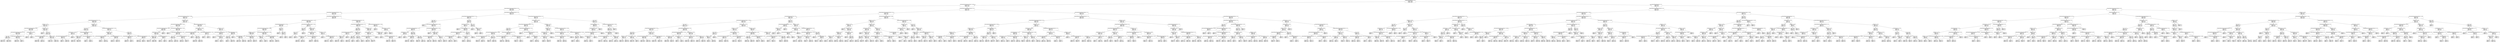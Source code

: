 digraph Tree {
node [shape=box] ;
0 [label="NumberOfTimes90DaysLate <= 0.5\nmse = 0.065\nsamples = 120269\nvalue = 0.069"] ;
1 [label="RevolvingUtilizationOfUnsecuredLines <= 0.548\nmse = 0.047\nsamples = 113544\nvalue = 0.049"] ;
0 -> 1 [labeldistance=2.5, labelangle=45, headlabel="True"] ;
2 [label="NumberOfTime60-89DaysPastDueNotWorse <= 0.5\nmse = 0.026\nsamples = 86768\nvalue = 0.026"] ;
1 -> 2 ;
3 [label="NumberOfTime30-59DaysPastDueNotWorse <= 0.5\nmse = 0.023\nsamples = 84825\nvalue = 0.023"] ;
2 -> 3 ;
4 [label="RevolvingUtilizationOfUnsecuredLines <= 0.296\nmse = 0.017\nsamples = 75870\nvalue = 0.018"] ;
3 -> 4 ;
5 [label="NumberRealEstateLoansOrLines <= 3.5\nmse = 0.013\nsamples = 62900\nvalue = 0.014"] ;
4 -> 5 ;
6 [label="DebtRatio <= 0.318\nmse = 0.012\nsamples = 61402\nvalue = 0.013"] ;
5 -> 6 ;
7 [label="NumberOfOpenCreditLinesAndLoans <= 56.5\nmse = 0.009\nsamples = 38450\nvalue = 0.009"] ;
6 -> 7 ;
8 [label="RevolvingUtilizationOfUnsecuredLines <= 0.115\nmse = 0.009\nsamples = 38448\nvalue = 0.009"] ;
7 -> 8 ;
9 [label="age <= 28.5\nmse = 0.007\nsamples = 30047\nvalue = 0.008"] ;
8 -> 9 ;
10 [label="mse = 0.021\nsamples = 1098\nvalue = 0.022"] ;
9 -> 10 ;
11 [label="mse = 0.007\nsamples = 28949\nvalue = 0.007"] ;
9 -> 11 ;
12 [label="NumberOfOpenCreditLinesAndLoans <= 43.5\nmse = 0.014\nsamples = 8401\nvalue = 0.014"] ;
8 -> 12 ;
13 [label="mse = 0.014\nsamples = 8400\nvalue = 0.014"] ;
12 -> 13 ;
14 [label="mse = 0.0\nsamples = 1\nvalue = 1.0"] ;
12 -> 14 ;
15 [label="MonthlyIncome <= 22878.0\nmse = 0.25\nsamples = 2\nvalue = 0.5"] ;
7 -> 15 ;
16 [label="mse = 0.0\nsamples = 1\nvalue = 0.0"] ;
15 -> 16 ;
17 [label="mse = 0.0\nsamples = 1\nvalue = 1.0"] ;
15 -> 17 ;
18 [label="DebtRatio <= 0.318\nmse = 0.018\nsamples = 22952\nvalue = 0.018"] ;
6 -> 18 ;
19 [label="mse = 0.0\nsamples = 1\nvalue = 1.0"] ;
18 -> 19 ;
20 [label="age <= 43.5\nmse = 0.018\nsamples = 22951\nvalue = 0.018"] ;
18 -> 20 ;
21 [label="NumberOfOpenCreditLinesAndLoans <= 36.5\nmse = 0.025\nsamples = 6608\nvalue = 0.026"] ;
20 -> 21 ;
22 [label="mse = 0.025\nsamples = 6605\nvalue = 0.026"] ;
21 -> 22 ;
23 [label="mse = 0.222\nsamples = 3\nvalue = 0.667"] ;
21 -> 23 ;
24 [label="DebtRatio <= 0.665\nmse = 0.015\nsamples = 16343\nvalue = 0.015"] ;
20 -> 24 ;
25 [label="mse = 0.013\nsamples = 12327\nvalue = 0.013"] ;
24 -> 25 ;
26 [label="mse = 0.021\nsamples = 4016\nvalue = 0.022"] ;
24 -> 26 ;
27 [label="DebtRatio <= 1.38\nmse = 0.051\nsamples = 1498\nvalue = 0.054"] ;
5 -> 27 ;
28 [label="age <= 33.5\nmse = 0.041\nsamples = 1357\nvalue = 0.043"] ;
27 -> 28 ;
29 [label="MonthlyIncome <= 18291.5\nmse = 0.173\nsamples = 36\nvalue = 0.222"] ;
28 -> 29 ;
30 [label="RevolvingUtilizationOfUnsecuredLines <= 0.001\nmse = 0.109\nsamples = 32\nvalue = 0.125"] ;
29 -> 30 ;
31 [label="mse = 0.0\nsamples = 2\nvalue = 1.0"] ;
30 -> 31 ;
32 [label="mse = 0.062\nsamples = 30\nvalue = 0.067"] ;
30 -> 32 ;
33 [label="mse = 0.0\nsamples = 4\nvalue = 1.0"] ;
29 -> 33 ;
34 [label="NumberRealEstateLoansOrLines <= 25.0\nmse = 0.036\nsamples = 1321\nvalue = 0.038"] ;
28 -> 34 ;
35 [label="DebtRatio <= 0.466\nmse = 0.036\nsamples = 1319\nvalue = 0.037"] ;
34 -> 35 ;
36 [label="mse = 0.014\nsamples = 483\nvalue = 0.014"] ;
35 -> 36 ;
37 [label="mse = 0.048\nsamples = 836\nvalue = 0.05"] ;
35 -> 37 ;
38 [label="NumberRealEstateLoansOrLines <= 30.5\nmse = 0.25\nsamples = 2\nvalue = 0.5"] ;
34 -> 38 ;
39 [label="mse = 0.0\nsamples = 1\nvalue = 1.0"] ;
38 -> 39 ;
40 [label="mse = 0.0\nsamples = 1\nvalue = 0.0"] ;
38 -> 40 ;
41 [label="RevolvingUtilizationOfUnsecuredLines <= 0.162\nmse = 0.137\nsamples = 141\nvalue = 0.163"] ;
27 -> 41 ;
42 [label="DebtRatio <= 1.446\nmse = 0.085\nsamples = 106\nvalue = 0.094"] ;
41 -> 42 ;
43 [label="RevolvingUtilizationOfUnsecuredLines <= 0.041\nmse = 0.215\nsamples = 16\nvalue = 0.312"] ;
42 -> 43 ;
44 [label="mse = 0.0\nsamples = 7\nvalue = 0.0"] ;
43 -> 44 ;
45 [label="mse = 0.247\nsamples = 9\nvalue = 0.556"] ;
43 -> 45 ;
46 [label="NumberRealEstateLoansOrLines <= 5.5\nmse = 0.052\nsamples = 90\nvalue = 0.056"] ;
42 -> 46 ;
47 [label="mse = 0.0\nsamples = 56\nvalue = 0.0"] ;
46 -> 47 ;
48 [label="mse = 0.125\nsamples = 34\nvalue = 0.147"] ;
46 -> 48 ;
49 [label="age <= 51.5\nmse = 0.233\nsamples = 35\nvalue = 0.371"] ;
41 -> 49 ;
50 [label="NumberOfOpenCreditLinesAndLoans <= 23.5\nmse = 0.116\nsamples = 15\nvalue = 0.133"] ;
49 -> 50 ;
51 [label="mse = 0.066\nsamples = 14\nvalue = 0.071"] ;
50 -> 51 ;
52 [label="mse = 0.0\nsamples = 1\nvalue = 1.0"] ;
50 -> 52 ;
53 [label="NumberOfOpenCreditLinesAndLoans <= 18.5\nmse = 0.248\nsamples = 20\nvalue = 0.55"] ;
49 -> 53 ;
54 [label="mse = 0.215\nsamples = 16\nvalue = 0.688"] ;
53 -> 54 ;
55 [label="mse = 0.0\nsamples = 4\nvalue = 0.0"] ;
53 -> 55 ;
56 [label="DebtRatio <= 0.695\nmse = 0.035\nsamples = 12970\nvalue = 0.037"] ;
4 -> 56 ;
57 [label="RevolvingUtilizationOfUnsecuredLines <= 0.501\nmse = 0.031\nsamples = 10965\nvalue = 0.032"] ;
56 -> 57 ;
58 [label="NumberOfOpenCreditLinesAndLoans <= 38.5\nmse = 0.028\nsamples = 9305\nvalue = 0.029"] ;
57 -> 58 ;
59 [label="MonthlyIncome <= 211500.0\nmse = 0.028\nsamples = 9304\nvalue = 0.029"] ;
58 -> 59 ;
60 [label="DebtRatio <= 0.003\nmse = 0.028\nsamples = 9302\nvalue = 0.029"] ;
59 -> 60 ;
61 [label="mse = 0.128\nsamples = 20\nvalue = 0.15"] ;
60 -> 61 ;
62 [label="mse = 0.028\nsamples = 9282\nvalue = 0.029"] ;
60 -> 62 ;
63 [label="NumberRealEstateLoansOrLines <= 1.0\nmse = 0.25\nsamples = 2\nvalue = 0.5"] ;
59 -> 63 ;
64 [label="mse = 0.0\nsamples = 1\nvalue = 0.0"] ;
63 -> 64 ;
65 [label="mse = 0.0\nsamples = 1\nvalue = 1.0"] ;
63 -> 65 ;
66 [label="mse = 0.0\nsamples = 1\nvalue = 1.0"] ;
58 -> 66 ;
67 [label="RevolvingUtilizationOfUnsecuredLines <= 0.501\nmse = 0.046\nsamples = 1660\nvalue = 0.049"] ;
57 -> 67 ;
68 [label="mse = 0.0\nsamples = 1\nvalue = 1.0"] ;
67 -> 68 ;
69 [label="NumberOfOpenCreditLinesAndLoans <= 26.5\nmse = 0.046\nsamples = 1659\nvalue = 0.048"] ;
67 -> 69 ;
70 [label="age <= 47.5\nmse = 0.045\nsamples = 1646\nvalue = 0.047"] ;
69 -> 70 ;
71 [label="mse = 0.06\nsamples = 794\nvalue = 0.064"] ;
70 -> 71 ;
72 [label="mse = 0.03\nsamples = 852\nvalue = 0.031"] ;
70 -> 72 ;
73 [label="NumberOfOpenCreditLinesAndLoans <= 28.0\nmse = 0.178\nsamples = 13\nvalue = 0.231"] ;
69 -> 73 ;
74 [label="mse = 0.222\nsamples = 3\nvalue = 0.667"] ;
73 -> 74 ;
75 [label="mse = 0.09\nsamples = 10\nvalue = 0.1"] ;
73 -> 75 ;
76 [label="NumberRealEstateLoansOrLines <= 2.5\nmse = 0.058\nsamples = 2005\nvalue = 0.062"] ;
56 -> 76 ;
77 [label="MonthlyIncome <= 10795.5\nmse = 0.047\nsamples = 1627\nvalue = 0.049"] ;
76 -> 77 ;
78 [label="RevolvingUtilizationOfUnsecuredLines <= 0.296\nmse = 0.045\nsamples = 1616\nvalue = 0.047"] ;
77 -> 78 ;
79 [label="mse = 0.0\nsamples = 1\nvalue = 1.0"] ;
78 -> 79 ;
80 [label="age <= 50.5\nmse = 0.044\nsamples = 1615\nvalue = 0.046"] ;
78 -> 80 ;
81 [label="mse = 0.063\nsamples = 849\nvalue = 0.067"] ;
80 -> 81 ;
82 [label="mse = 0.023\nsamples = 766\nvalue = 0.023"] ;
80 -> 82 ;
83 [label="NumberOfOpenCreditLinesAndLoans <= 18.5\nmse = 0.231\nsamples = 11\nvalue = 0.364"] ;
77 -> 83 ;
84 [label="mse = 0.0\nsamples = 7\nvalue = 0.0"] ;
83 -> 84 ;
85 [label="mse = 0.0\nsamples = 4\nvalue = 1.0"] ;
83 -> 85 ;
86 [label="DebtRatio <= 0.702\nmse = 0.105\nsamples = 378\nvalue = 0.119"] ;
76 -> 86 ;
87 [label="NumberOfOpenCreditLinesAndLoans <= 12.0\nmse = 0.247\nsamples = 9\nvalue = 0.444"] ;
86 -> 87 ;
88 [label="mse = 0.0\nsamples = 3\nvalue = 0.0"] ;
87 -> 88 ;
89 [label="MonthlyIncome <= 7016.5\nmse = 0.222\nsamples = 6\nvalue = 0.667"] ;
87 -> 89 ;
90 [label="mse = 0.0\nsamples = 2\nvalue = 0.0"] ;
89 -> 90 ;
91 [label="mse = 0.0\nsamples = 4\nvalue = 1.0"] ;
89 -> 91 ;
92 [label="NumberOfDependents <= 5.5\nmse = 0.099\nsamples = 369\nvalue = 0.111"] ;
86 -> 92 ;
93 [label="age <= 27.5\nmse = 0.097\nsamples = 368\nvalue = 0.109"] ;
92 -> 93 ;
94 [label="mse = 0.0\nsamples = 1\nvalue = 1.0"] ;
93 -> 94 ;
95 [label="mse = 0.095\nsamples = 367\nvalue = 0.106"] ;
93 -> 95 ;
96 [label="mse = 0.0\nsamples = 1\nvalue = 1.0"] ;
92 -> 96 ;
97 [label="NumberOfTime30-59DaysPastDueNotWorse <= 1.5\nmse = 0.066\nsamples = 8955\nvalue = 0.071"] ;
3 -> 97 ;
98 [label="RevolvingUtilizationOfUnsecuredLines <= 0.46\nmse = 0.053\nsamples = 6990\nvalue = 0.056"] ;
97 -> 98 ;
99 [label="NumberRealEstateLoansOrLines <= 11.5\nmse = 0.048\nsamples = 6438\nvalue = 0.051"] ;
98 -> 99 ;
100 [label="RevolvingUtilizationOfUnsecuredLines <= 0.098\nmse = 0.048\nsamples = 6428\nvalue = 0.05"] ;
99 -> 100 ;
101 [label="DebtRatio <= 0.912\nmse = 0.035\nsamples = 2986\nvalue = 0.037"] ;
100 -> 101 ;
102 [label="NumberOfDependents <= 3.5\nmse = 0.032\nsamples = 2783\nvalue = 0.033"] ;
101 -> 102 ;
103 [label="mse = 0.03\nsamples = 2698\nvalue = 0.031"] ;
102 -> 103 ;
104 [label="mse = 0.076\nsamples = 85\nvalue = 0.082"] ;
102 -> 104 ;
105 [label="NumberRealEstateLoansOrLines <= 2.5\nmse = 0.081\nsamples = 203\nvalue = 0.089"] ;
101 -> 105 ;
106 [label="mse = 0.039\nsamples = 146\nvalue = 0.041"] ;
105 -> 106 ;
107 [label="mse = 0.166\nsamples = 57\nvalue = 0.211"] ;
105 -> 107 ;
108 [label="RevolvingUtilizationOfUnsecuredLines <= 0.098\nmse = 0.058\nsamples = 3442\nvalue = 0.062"] ;
100 -> 108 ;
109 [label="DebtRatio <= 0.174\nmse = 0.222\nsamples = 3\nvalue = 0.667"] ;
108 -> 109 ;
110 [label="mse = 0.0\nsamples = 1\nvalue = 0.0"] ;
109 -> 110 ;
111 [label="mse = 0.0\nsamples = 2\nvalue = 1.0"] ;
109 -> 111 ;
112 [label="NumberOfOpenCreditLinesAndLoans <= 34.5\nmse = 0.058\nsamples = 3439\nvalue = 0.062"] ;
108 -> 112 ;
113 [label="mse = 0.057\nsamples = 3431\nvalue = 0.061"] ;
112 -> 113 ;
114 [label="mse = 0.234\nsamples = 8\nvalue = 0.375"] ;
112 -> 114 ;
115 [label="age <= 45.0\nmse = 0.24\nsamples = 10\nvalue = 0.4"] ;
99 -> 115 ;
116 [label="mse = 0.0\nsamples = 3\nvalue = 1.0"] ;
115 -> 116 ;
117 [label="age <= 62.5\nmse = 0.122\nsamples = 7\nvalue = 0.143"] ;
115 -> 117 ;
118 [label="mse = 0.0\nsamples = 6\nvalue = 0.0"] ;
117 -> 118 ;
119 [label="mse = 0.0\nsamples = 1\nvalue = 1.0"] ;
117 -> 119 ;
120 [label="RevolvingUtilizationOfUnsecuredLines <= 0.462\nmse = 0.1\nsamples = 552\nvalue = 0.112"] ;
98 -> 120 ;
121 [label="age <= 50.5\nmse = 0.24\nsamples = 10\nvalue = 0.4"] ;
120 -> 121 ;
122 [label="age <= 27.0\nmse = 0.16\nsamples = 5\nvalue = 0.8"] ;
121 -> 122 ;
123 [label="mse = 0.0\nsamples = 1\nvalue = 0.0"] ;
122 -> 123 ;
124 [label="mse = 0.0\nsamples = 4\nvalue = 1.0"] ;
122 -> 124 ;
125 [label="mse = 0.0\nsamples = 5\nvalue = 0.0"] ;
121 -> 125 ;
126 [label="DebtRatio <= 0.364\nmse = 0.096\nsamples = 542\nvalue = 0.107"] ;
120 -> 126 ;
127 [label="MonthlyIncome <= 5225.0\nmse = 0.056\nsamples = 220\nvalue = 0.059"] ;
126 -> 127 ;
128 [label="MonthlyIncome <= 5183.0\nmse = 0.103\nsamples = 94\nvalue = 0.117"] ;
127 -> 128 ;
129 [label="mse = 0.089\nsamples = 91\nvalue = 0.099"] ;
128 -> 129 ;
130 [label="mse = 0.222\nsamples = 3\nvalue = 0.667"] ;
128 -> 130 ;
131 [label="NumberOfOpenCreditLinesAndLoans <= 3.5\nmse = 0.016\nsamples = 126\nvalue = 0.016"] ;
127 -> 131 ;
132 [label="mse = 0.099\nsamples = 9\nvalue = 0.111"] ;
131 -> 132 ;
133 [label="mse = 0.008\nsamples = 117\nvalue = 0.009"] ;
131 -> 133 ;
134 [label="DebtRatio <= 0.364\nmse = 0.12\nsamples = 322\nvalue = 0.14"] ;
126 -> 134 ;
135 [label="mse = 0.0\nsamples = 2\nvalue = 1.0"] ;
134 -> 135 ;
136 [label="NumberRealEstateLoansOrLines <= 19.5\nmse = 0.116\nsamples = 320\nvalue = 0.134"] ;
134 -> 136 ;
137 [label="mse = 0.114\nsamples = 319\nvalue = 0.132"] ;
136 -> 137 ;
138 [label="mse = 0.0\nsamples = 1\nvalue = 1.0"] ;
136 -> 138 ;
139 [label="NumberRealEstateLoansOrLines <= 8.5\nmse = 0.109\nsamples = 1965\nvalue = 0.124"] ;
97 -> 139 ;
140 [label="NumberOfTime30-59DaysPastDueNotWorse <= 2.5\nmse = 0.107\nsamples = 1953\nvalue = 0.121"] ;
139 -> 140 ;
141 [label="age <= 38.5\nmse = 0.094\nsamples = 1394\nvalue = 0.105"] ;
140 -> 141 ;
142 [label="NumberRealEstateLoansOrLines <= 3.5\nmse = 0.147\nsamples = 217\nvalue = 0.18"] ;
141 -> 142 ;
143 [label="DebtRatio <= 0.676\nmse = 0.142\nsamples = 215\nvalue = 0.172"] ;
142 -> 143 ;
144 [label="mse = 0.158\nsamples = 188\nvalue = 0.197"] ;
143 -> 144 ;
145 [label="mse = 0.0\nsamples = 27\nvalue = 0.0"] ;
143 -> 145 ;
146 [label="mse = 0.0\nsamples = 2\nvalue = 1.0"] ;
142 -> 146 ;
147 [label="DebtRatio <= 3544.5\nmse = 0.083\nsamples = 1177\nvalue = 0.091"] ;
141 -> 147 ;
148 [label="age <= 96.0\nmse = 0.081\nsamples = 1174\nvalue = 0.089"] ;
147 -> 148 ;
149 [label="mse = 0.081\nsamples = 1173\nvalue = 0.089"] ;
148 -> 149 ;
150 [label="mse = 0.0\nsamples = 1\nvalue = 1.0"] ;
148 -> 150 ;
151 [label="age <= 43.5\nmse = 0.222\nsamples = 3\nvalue = 0.667"] ;
147 -> 151 ;
152 [label="mse = 0.0\nsamples = 1\nvalue = 0.0"] ;
151 -> 152 ;
153 [label="mse = 0.0\nsamples = 2\nvalue = 1.0"] ;
151 -> 153 ;
154 [label="DebtRatio <= 0.517\nmse = 0.136\nsamples = 559\nvalue = 0.163"] ;
140 -> 154 ;
155 [label="MonthlyIncome <= 32000.0\nmse = 0.111\nsamples = 393\nvalue = 0.127"] ;
154 -> 155 ;
156 [label="NumberOfOpenCreditLinesAndLoans <= 7.5\nmse = 0.109\nsamples = 392\nvalue = 0.125"] ;
155 -> 156 ;
157 [label="mse = 0.158\nsamples = 66\nvalue = 0.197"] ;
156 -> 157 ;
158 [label="mse = 0.098\nsamples = 326\nvalue = 0.11"] ;
156 -> 158 ;
159 [label="mse = 0.0\nsamples = 1\nvalue = 1.0"] ;
155 -> 159 ;
160 [label="DebtRatio <= 0.522\nmse = 0.186\nsamples = 166\nvalue = 0.247"] ;
154 -> 160 ;
161 [label="mse = 0.0\nsamples = 2\nvalue = 1.0"] ;
160 -> 161 ;
162 [label="NumberOfOpenCreditLinesAndLoans <= 9.5\nmse = 0.181\nsamples = 164\nvalue = 0.238"] ;
160 -> 162 ;
163 [label="mse = 0.109\nsamples = 40\nvalue = 0.125"] ;
162 -> 163 ;
164 [label="mse = 0.199\nsamples = 124\nvalue = 0.274"] ;
162 -> 164 ;
165 [label="RevolvingUtilizationOfUnsecuredLines <= 0.056\nmse = 0.243\nsamples = 12\nvalue = 0.583"] ;
139 -> 165 ;
166 [label="mse = 0.0\nsamples = 4\nvalue = 0.0"] ;
165 -> 166 ;
167 [label="MonthlyIncome <= 24468.0\nmse = 0.109\nsamples = 8\nvalue = 0.875"] ;
165 -> 167 ;
168 [label="mse = 0.0\nsamples = 7\nvalue = 1.0"] ;
167 -> 168 ;
169 [label="mse = 0.0\nsamples = 1\nvalue = 0.0"] ;
167 -> 169 ;
170 [label="NumberOfTime30-59DaysPastDueNotWorse <= 0.5\nmse = 0.134\nsamples = 1943\nvalue = 0.16"] ;
2 -> 170 ;
171 [label="NumberOfTime60-89DaysPastDueNotWorse <= 1.5\nmse = 0.103\nsamples = 1135\nvalue = 0.117"] ;
170 -> 171 ;
172 [label="age <= 22.5\nmse = 0.095\nsamples = 1042\nvalue = 0.107"] ;
171 -> 172 ;
173 [label="mse = 0.0\nsamples = 1\nvalue = 1.0"] ;
172 -> 173 ;
174 [label="RevolvingUtilizationOfUnsecuredLines <= 0.061\nmse = 0.095\nsamples = 1041\nvalue = 0.106"] ;
172 -> 174 ;
175 [label="NumberOfOpenCreditLinesAndLoans <= 1.5\nmse = 0.067\nsamples = 372\nvalue = 0.073"] ;
174 -> 175 ;
176 [label="MonthlyIncome <= 1320.0\nmse = 0.222\nsamples = 3\nvalue = 0.667"] ;
175 -> 176 ;
177 [label="mse = 0.0\nsamples = 1\nvalue = 0.0"] ;
176 -> 177 ;
178 [label="mse = 0.0\nsamples = 2\nvalue = 1.0"] ;
176 -> 178 ;
179 [label="age <= 51.5\nmse = 0.063\nsamples = 369\nvalue = 0.068"] ;
175 -> 179 ;
180 [label="NumberOfDependents <= 0.5\nmse = 0.033\nsamples = 175\nvalue = 0.034"] ;
179 -> 180 ;
181 [label="mse = 0.059\nsamples = 79\nvalue = 0.063"] ;
180 -> 181 ;
182 [label="mse = 0.01\nsamples = 96\nvalue = 0.01"] ;
180 -> 182 ;
183 [label="age <= 56.5\nmse = 0.088\nsamples = 194\nvalue = 0.098"] ;
179 -> 183 ;
184 [label="mse = 0.188\nsamples = 44\nvalue = 0.25"] ;
183 -> 184 ;
185 [label="mse = 0.05\nsamples = 150\nvalue = 0.053"] ;
183 -> 185 ;
186 [label="RevolvingUtilizationOfUnsecuredLines <= 0.061\nmse = 0.109\nsamples = 669\nvalue = 0.124"] ;
174 -> 186 ;
187 [label="mse = 0.0\nsamples = 1\nvalue = 1.0"] ;
186 -> 187 ;
188 [label="DebtRatio <= 0.683\nmse = 0.108\nsamples = 668\nvalue = 0.123"] ;
186 -> 188 ;
189 [label="RevolvingUtilizationOfUnsecuredLines <= 0.145\nmse = 0.099\nsamples = 583\nvalue = 0.111"] ;
188 -> 189 ;
190 [label="mse = 0.136\nsamples = 166\nvalue = 0.163"] ;
189 -> 190 ;
191 [label="mse = 0.083\nsamples = 417\nvalue = 0.091"] ;
189 -> 191 ;
192 [label="DebtRatio <= 0.713\nmse = 0.16\nsamples = 85\nvalue = 0.2"] ;
188 -> 192 ;
193 [label="mse = 0.24\nsamples = 10\nvalue = 0.6"] ;
192 -> 193 ;
194 [label="mse = 0.125\nsamples = 75\nvalue = 0.147"] ;
192 -> 194 ;
195 [label="age <= 63.5\nmse = 0.181\nsamples = 93\nvalue = 0.237"] ;
171 -> 195 ;
196 [label="MonthlyIncome <= 1600.0\nmse = 0.16\nsamples = 85\nvalue = 0.2"] ;
195 -> 196 ;
197 [label="mse = 0.0\nsamples = 2\nvalue = 1.0"] ;
196 -> 197 ;
198 [label="NumberOfDependents <= 2.5\nmse = 0.148\nsamples = 83\nvalue = 0.181"] ;
196 -> 198 ;
199 [label="RevolvingUtilizationOfUnsecuredLines <= 0.423\nmse = 0.118\nsamples = 73\nvalue = 0.137"] ;
198 -> 199 ;
200 [label="NumberRealEstateLoansOrLines <= 3.0\nmse = 0.155\nsamples = 52\nvalue = 0.192"] ;
199 -> 200 ;
201 [label="mse = 0.145\nsamples = 51\nvalue = 0.176"] ;
200 -> 201 ;
202 [label="mse = 0.0\nsamples = 1\nvalue = 1.0"] ;
200 -> 202 ;
203 [label="mse = 0.0\nsamples = 21\nvalue = 0.0"] ;
199 -> 203 ;
204 [label="age <= 48.0\nmse = 0.25\nsamples = 10\nvalue = 0.5"] ;
198 -> 204 ;
205 [label="MonthlyIncome <= 4382.0\nmse = 0.204\nsamples = 7\nvalue = 0.714"] ;
204 -> 205 ;
206 [label="mse = 0.0\nsamples = 1\nvalue = 0.0"] ;
205 -> 206 ;
207 [label="mse = 0.139\nsamples = 6\nvalue = 0.833"] ;
205 -> 207 ;
208 [label="mse = 0.0\nsamples = 3\nvalue = 0.0"] ;
204 -> 208 ;
209 [label="age <= 72.5\nmse = 0.234\nsamples = 8\nvalue = 0.625"] ;
195 -> 209 ;
210 [label="mse = 0.0\nsamples = 4\nvalue = 1.0"] ;
209 -> 210 ;
211 [label="DebtRatio <= 0.806\nmse = 0.188\nsamples = 4\nvalue = 0.25"] ;
209 -> 211 ;
212 [label="mse = 0.0\nsamples = 3\nvalue = 0.0"] ;
211 -> 212 ;
213 [label="mse = 0.0\nsamples = 1\nvalue = 1.0"] ;
211 -> 213 ;
214 [label="NumberOfTime60-89DaysPastDueNotWorse <= 1.5\nmse = 0.172\nsamples = 808\nvalue = 0.22"] ;
170 -> 214 ;
215 [label="MonthlyIncome <= 5303.0\nmse = 0.158\nsamples = 684\nvalue = 0.197"] ;
214 -> 215 ;
216 [label="NumberOfTime30-59DaysPastDueNotWorse <= 3.5\nmse = 0.187\nsamples = 342\nvalue = 0.249"] ;
215 -> 216 ;
217 [label="age <= 39.5\nmse = 0.178\nsamples = 323\nvalue = 0.232"] ;
216 -> 217 ;
218 [label="RevolvingUtilizationOfUnsecuredLines <= 0.084\nmse = 0.213\nsamples = 94\nvalue = 0.309"] ;
217 -> 218 ;
219 [label="RevolvingUtilizationOfUnsecuredLines <= 0.035\nmse = 0.247\nsamples = 34\nvalue = 0.441"] ;
218 -> 219 ;
220 [label="mse = 0.218\nsamples = 25\nvalue = 0.32"] ;
219 -> 220 ;
221 [label="mse = 0.173\nsamples = 9\nvalue = 0.778"] ;
219 -> 221 ;
222 [label="age <= 24.5\nmse = 0.179\nsamples = 60\nvalue = 0.233"] ;
218 -> 222 ;
223 [label="mse = 0.188\nsamples = 4\nvalue = 0.75"] ;
222 -> 223 ;
224 [label="mse = 0.158\nsamples = 56\nvalue = 0.196"] ;
222 -> 224 ;
225 [label="NumberOfOpenCreditLinesAndLoans <= 17.5\nmse = 0.161\nsamples = 229\nvalue = 0.201"] ;
217 -> 225 ;
226 [label="NumberOfTime30-59DaysPastDueNotWorse <= 1.5\nmse = 0.146\nsamples = 208\nvalue = 0.178"] ;
225 -> 226 ;
227 [label="mse = 0.097\nsamples = 128\nvalue = 0.109"] ;
226 -> 227 ;
228 [label="mse = 0.205\nsamples = 80\nvalue = 0.288"] ;
226 -> 228 ;
229 [label="RevolvingUtilizationOfUnsecuredLines <= 0.454\nmse = 0.245\nsamples = 21\nvalue = 0.429"] ;
225 -> 229 ;
230 [label="mse = 0.25\nsamples = 18\nvalue = 0.5"] ;
229 -> 230 ;
231 [label="mse = 0.0\nsamples = 3\nvalue = 0.0"] ;
229 -> 231 ;
232 [label="NumberOfOpenCreditLinesAndLoans <= 10.5\nmse = 0.249\nsamples = 19\nvalue = 0.526"] ;
216 -> 232 ;
233 [label="mse = 0.0\nsamples = 7\nvalue = 1.0"] ;
232 -> 233 ;
234 [label="RevolvingUtilizationOfUnsecuredLines <= 0.276\nmse = 0.188\nsamples = 12\nvalue = 0.25"] ;
232 -> 234 ;
235 [label="mse = 0.0\nsamples = 7\nvalue = 0.0"] ;
234 -> 235 ;
236 [label="NumberOfDependents <= 1.5\nmse = 0.24\nsamples = 5\nvalue = 0.6"] ;
234 -> 236 ;
237 [label="mse = 0.0\nsamples = 2\nvalue = 1.0"] ;
236 -> 237 ;
238 [label="mse = 0.222\nsamples = 3\nvalue = 0.333"] ;
236 -> 238 ;
239 [label="DebtRatio <= 0.071\nmse = 0.125\nsamples = 342\nvalue = 0.146"] ;
215 -> 239 ;
240 [label="DebtRatio <= 0.07\nmse = 0.218\nsamples = 25\nvalue = 0.32"] ;
239 -> 240 ;
241 [label="MonthlyIncome <= 8701.0\nmse = 0.193\nsamples = 23\nvalue = 0.261"] ;
240 -> 241 ;
242 [label="MonthlyIncome <= 6504.5\nmse = 0.249\nsamples = 13\nvalue = 0.462"] ;
241 -> 242 ;
243 [label="mse = 0.0\nsamples = 5\nvalue = 0.0"] ;
242 -> 243 ;
244 [label="mse = 0.188\nsamples = 8\nvalue = 0.75"] ;
242 -> 244 ;
245 [label="mse = 0.0\nsamples = 10\nvalue = 0.0"] ;
241 -> 245 ;
246 [label="mse = 0.0\nsamples = 2\nvalue = 1.0"] ;
240 -> 246 ;
247 [label="RevolvingUtilizationOfUnsecuredLines <= 0.524\nmse = 0.115\nsamples = 317\nvalue = 0.132"] ;
239 -> 247 ;
248 [label="RevolvingUtilizationOfUnsecuredLines <= 0.452\nmse = 0.11\nsamples = 310\nvalue = 0.126"] ;
247 -> 248 ;
249 [label="RevolvingUtilizationOfUnsecuredLines <= 0.445\nmse = 0.123\nsamples = 272\nvalue = 0.143"] ;
248 -> 249 ;
250 [label="mse = 0.119\nsamples = 269\nvalue = 0.138"] ;
249 -> 250 ;
251 [label="mse = 0.222\nsamples = 3\nvalue = 0.667"] ;
249 -> 251 ;
252 [label="mse = 0.0\nsamples = 38\nvalue = 0.0"] ;
248 -> 252 ;
253 [label="RevolvingUtilizationOfUnsecuredLines <= 0.536\nmse = 0.245\nsamples = 7\nvalue = 0.429"] ;
247 -> 253 ;
254 [label="age <= 63.5\nmse = 0.188\nsamples = 4\nvalue = 0.75"] ;
253 -> 254 ;
255 [label="mse = 0.0\nsamples = 3\nvalue = 1.0"] ;
254 -> 255 ;
256 [label="mse = 0.0\nsamples = 1\nvalue = 0.0"] ;
254 -> 256 ;
257 [label="mse = 0.0\nsamples = 3\nvalue = 0.0"] ;
253 -> 257 ;
258 [label="age <= 34.0\nmse = 0.227\nsamples = 124\nvalue = 0.347"] ;
214 -> 258 ;
259 [label="NumberOfDependents <= 1.5\nmse = 0.238\nsamples = 18\nvalue = 0.611"] ;
258 -> 259 ;
260 [label="MonthlyIncome <= 3494.0\nmse = 0.249\nsamples = 13\nvalue = 0.462"] ;
259 -> 260 ;
261 [label="NumberOfTime30-59DaysPastDueNotWorse <= 4.0\nmse = 0.222\nsamples = 9\nvalue = 0.667"] ;
260 -> 261 ;
262 [label="MonthlyIncome <= 1872.5\nmse = 0.188\nsamples = 8\nvalue = 0.75"] ;
261 -> 262 ;
263 [label="mse = 0.222\nsamples = 3\nvalue = 0.333"] ;
262 -> 263 ;
264 [label="mse = 0.0\nsamples = 5\nvalue = 1.0"] ;
262 -> 264 ;
265 [label="mse = 0.0\nsamples = 1\nvalue = 0.0"] ;
261 -> 265 ;
266 [label="mse = 0.0\nsamples = 4\nvalue = 0.0"] ;
260 -> 266 ;
267 [label="mse = 0.0\nsamples = 5\nvalue = 1.0"] ;
259 -> 267 ;
268 [label="RevolvingUtilizationOfUnsecuredLines <= 0.534\nmse = 0.211\nsamples = 106\nvalue = 0.302"] ;
258 -> 268 ;
269 [label="age <= 77.5\nmse = 0.205\nsamples = 104\nvalue = 0.288"] ;
268 -> 269 ;
270 [label="NumberOfDependents <= 1.5\nmse = 0.199\nsamples = 102\nvalue = 0.275"] ;
269 -> 270 ;
271 [label="RevolvingUtilizationOfUnsecuredLines <= 0.337\nmse = 0.162\nsamples = 64\nvalue = 0.203"] ;
270 -> 271 ;
272 [label="mse = 0.105\nsamples = 42\nvalue = 0.119"] ;
271 -> 272 ;
273 [label="mse = 0.231\nsamples = 22\nvalue = 0.364"] ;
271 -> 273 ;
274 [label="DebtRatio <= 0.296\nmse = 0.239\nsamples = 38\nvalue = 0.395"] ;
270 -> 274 ;
275 [label="mse = 0.083\nsamples = 11\nvalue = 0.091"] ;
274 -> 275 ;
276 [label="mse = 0.25\nsamples = 27\nvalue = 0.519"] ;
274 -> 276 ;
277 [label="mse = 0.0\nsamples = 2\nvalue = 1.0"] ;
269 -> 277 ;
278 [label="mse = 0.0\nsamples = 2\nvalue = 1.0"] ;
268 -> 278 ;
279 [label="NumberOfTime30-59DaysPastDueNotWorse <= 0.5\nmse = 0.108\nsamples = 26776\nvalue = 0.123"] ;
1 -> 279 ;
280 [label="NumberOfTime60-89DaysPastDueNotWorse <= 0.5\nmse = 0.078\nsamples = 19817\nvalue = 0.085"] ;
279 -> 280 ;
281 [label="NumberRealEstateLoansOrLines <= 4.5\nmse = 0.071\nsamples = 18962\nvalue = 0.077"] ;
280 -> 281 ;
282 [label="RevolvingUtilizationOfUnsecuredLines <= 1.003\nmse = 0.07\nsamples = 18810\nvalue = 0.075"] ;
281 -> 282 ;
283 [label="age <= 58.5\nmse = 0.067\nsamples = 17922\nvalue = 0.072"] ;
282 -> 283 ;
284 [label="NumberOfOpenCreditLinesAndLoans <= 0.5\nmse = 0.073\nsamples = 14315\nvalue = 0.079"] ;
283 -> 284 ;
285 [label="age <= 33.5\nmse = 0.138\nsamples = 483\nvalue = 0.166"] ;
284 -> 285 ;
286 [label="DebtRatio <= 0.002\nmse = 0.101\nsamples = 192\nvalue = 0.115"] ;
285 -> 286 ;
287 [label="mse = 0.129\nsamples = 138\nvalue = 0.152"] ;
286 -> 287 ;
288 [label="mse = 0.018\nsamples = 54\nvalue = 0.019"] ;
286 -> 288 ;
289 [label="MonthlyIncome <= 34949.0\nmse = 0.16\nsamples = 291\nvalue = 0.199"] ;
285 -> 289 ;
290 [label="mse = 0.158\nsamples = 290\nvalue = 0.197"] ;
289 -> 290 ;
291 [label="mse = 0.0\nsamples = 1\nvalue = 1.0"] ;
289 -> 291 ;
292 [label="DebtRatio <= 0.526\nmse = 0.07\nsamples = 13832\nvalue = 0.076"] ;
284 -> 292 ;
293 [label="RevolvingUtilizationOfUnsecuredLines <= 0.752\nmse = 0.061\nsamples = 9958\nvalue = 0.065"] ;
292 -> 293 ;
294 [label="mse = 0.043\nsamples = 3485\nvalue = 0.045"] ;
293 -> 294 ;
295 [label="mse = 0.071\nsamples = 6473\nvalue = 0.076"] ;
293 -> 295 ;
296 [label="NumberOfOpenCreditLinesAndLoans <= 9.5\nmse = 0.093\nsamples = 3874\nvalue = 0.104"] ;
292 -> 296 ;
297 [label="mse = 0.069\nsamples = 2188\nvalue = 0.074"] ;
296 -> 297 ;
298 [label="mse = 0.121\nsamples = 1686\nvalue = 0.141"] ;
296 -> 298 ;
299 [label="NumberOfOpenCreditLinesAndLoans <= 8.5\nmse = 0.042\nsamples = 3607\nvalue = 0.044"] ;
283 -> 299 ;
300 [label="RevolvingUtilizationOfUnsecuredLines <= 1.002\nmse = 0.034\nsamples = 2072\nvalue = 0.035"] ;
299 -> 300 ;
301 [label="MonthlyIncome <= 41200.0\nmse = 0.033\nsamples = 2070\nvalue = 0.034"] ;
300 -> 301 ;
302 [label="mse = 0.033\nsamples = 2066\nvalue = 0.034"] ;
301 -> 302 ;
303 [label="mse = 0.188\nsamples = 4\nvalue = 0.25"] ;
301 -> 303 ;
304 [label="MonthlyIncome <= 4825.0\nmse = 0.25\nsamples = 2\nvalue = 0.5"] ;
300 -> 304 ;
305 [label="mse = 0.0\nsamples = 1\nvalue = 1.0"] ;
304 -> 305 ;
306 [label="mse = 0.0\nsamples = 1\nvalue = 0.0"] ;
304 -> 306 ;
307 [label="MonthlyIncome <= 7752.0\nmse = 0.052\nsamples = 1535\nvalue = 0.055"] ;
299 -> 307 ;
308 [label="RevolvingUtilizationOfUnsecuredLines <= 0.883\nmse = 0.07\nsamples = 954\nvalue = 0.075"] ;
307 -> 308 ;
309 [label="mse = 0.055\nsamples = 756\nvalue = 0.058"] ;
308 -> 309 ;
310 [label="mse = 0.121\nsamples = 198\nvalue = 0.141"] ;
308 -> 310 ;
311 [label="DebtRatio <= 0.113\nmse = 0.022\nsamples = 581\nvalue = 0.022"] ;
307 -> 311 ;
312 [label="mse = 0.122\nsamples = 14\nvalue = 0.143"] ;
311 -> 312 ;
313 [label="mse = 0.019\nsamples = 567\nvalue = 0.019"] ;
311 -> 313 ;
314 [label="MonthlyIncome <= 4707.0\nmse = 0.124\nsamples = 888\nvalue = 0.145"] ;
282 -> 314 ;
315 [label="DebtRatio <= 0.006\nmse = 0.171\nsamples = 448\nvalue = 0.219"] ;
314 -> 315 ;
316 [label="age <= 60.5\nmse = 0.222\nsamples = 12\nvalue = 0.667"] ;
315 -> 316 ;
317 [label="DebtRatio <= 0.002\nmse = 0.16\nsamples = 10\nvalue = 0.8"] ;
316 -> 317 ;
318 [label="mse = 0.0\nsamples = 1\nvalue = 0.0"] ;
317 -> 318 ;
319 [label="mse = 0.099\nsamples = 9\nvalue = 0.889"] ;
317 -> 319 ;
320 [label="mse = 0.0\nsamples = 2\nvalue = 0.0"] ;
316 -> 320 ;
321 [label="NumberOfDependents <= 0.5\nmse = 0.164\nsamples = 436\nvalue = 0.206"] ;
315 -> 321 ;
322 [label="RevolvingUtilizationOfUnsecuredLines <= 1.003\nmse = 0.13\nsamples = 260\nvalue = 0.154"] ;
321 -> 322 ;
323 [label="mse = 0.222\nsamples = 3\nvalue = 0.667"] ;
322 -> 323 ;
324 [label="mse = 0.126\nsamples = 257\nvalue = 0.148"] ;
322 -> 324 ;
325 [label="NumberOfOpenCreditLinesAndLoans <= 8.5\nmse = 0.203\nsamples = 176\nvalue = 0.284"] ;
321 -> 325 ;
326 [label="mse = 0.178\nsamples = 142\nvalue = 0.232"] ;
325 -> 326 ;
327 [label="mse = 0.25\nsamples = 34\nvalue = 0.5"] ;
325 -> 327 ;
328 [label="DebtRatio <= 0.634\nmse = 0.065\nsamples = 440\nvalue = 0.07"] ;
314 -> 328 ;
329 [label="NumberOfOpenCreditLinesAndLoans <= 19.5\nmse = 0.055\nsamples = 396\nvalue = 0.058"] ;
328 -> 329 ;
330 [label="age <= 43.5\nmse = 0.049\nsamples = 387\nvalue = 0.052"] ;
329 -> 330 ;
331 [label="mse = 0.078\nsamples = 164\nvalue = 0.085"] ;
330 -> 331 ;
332 [label="mse = 0.026\nsamples = 223\nvalue = 0.027"] ;
330 -> 332 ;
333 [label="RevolvingUtilizationOfUnsecuredLines <= 1.057\nmse = 0.222\nsamples = 9\nvalue = 0.333"] ;
329 -> 333 ;
334 [label="mse = 0.188\nsamples = 4\nvalue = 0.75"] ;
333 -> 334 ;
335 [label="mse = 0.0\nsamples = 5\nvalue = 0.0"] ;
333 -> 335 ;
336 [label="DebtRatio <= 0.685\nmse = 0.149\nsamples = 44\nvalue = 0.182"] ;
328 -> 336 ;
337 [label="RevolvingUtilizationOfUnsecuredLines <= 1.004\nmse = 0.243\nsamples = 12\nvalue = 0.417"] ;
336 -> 337 ;
338 [label="mse = 0.0\nsamples = 2\nvalue = 1.0"] ;
337 -> 338 ;
339 [label="mse = 0.21\nsamples = 10\nvalue = 0.3"] ;
337 -> 339 ;
340 [label="age <= 36.0\nmse = 0.085\nsamples = 32\nvalue = 0.094"] ;
336 -> 340 ;
341 [label="mse = 0.25\nsamples = 2\nvalue = 0.5"] ;
340 -> 341 ;
342 [label="mse = 0.062\nsamples = 30\nvalue = 0.067"] ;
340 -> 342 ;
343 [label="age <= 37.5\nmse = 0.197\nsamples = 152\nvalue = 0.27"] ;
281 -> 343 ;
344 [label="NumberOfOpenCreditLinesAndLoans <= 14.0\nmse = 0.231\nsamples = 11\nvalue = 0.636"] ;
343 -> 344 ;
345 [label="DebtRatio <= 1.402\nmse = 0.222\nsamples = 6\nvalue = 0.333"] ;
344 -> 345 ;
346 [label="mse = 0.0\nsamples = 4\nvalue = 0.0"] ;
345 -> 346 ;
347 [label="mse = 0.0\nsamples = 2\nvalue = 1.0"] ;
345 -> 347 ;
348 [label="mse = 0.0\nsamples = 5\nvalue = 1.0"] ;
344 -> 348 ;
349 [label="DebtRatio <= 0.464\nmse = 0.183\nsamples = 141\nvalue = 0.241"] ;
343 -> 349 ;
350 [label="MonthlyIncome <= 10779.5\nmse = 0.043\nsamples = 22\nvalue = 0.045"] ;
349 -> 350 ;
351 [label="RevolvingUtilizationOfUnsecuredLines <= 0.798\nmse = 0.25\nsamples = 2\nvalue = 0.5"] ;
350 -> 351 ;
352 [label="mse = 0.0\nsamples = 1\nvalue = 0.0"] ;
351 -> 352 ;
353 [label="mse = 0.0\nsamples = 1\nvalue = 1.0"] ;
351 -> 353 ;
354 [label="mse = 0.0\nsamples = 20\nvalue = 0.0"] ;
350 -> 354 ;
355 [label="NumberOfOpenCreditLinesAndLoans <= 22.5\nmse = 0.2\nsamples = 119\nvalue = 0.277"] ;
349 -> 355 ;
356 [label="NumberOfOpenCreditLinesAndLoans <= 16.5\nmse = 0.213\nsamples = 104\nvalue = 0.308"] ;
355 -> 356 ;
357 [label="DebtRatio <= 1.143\nmse = 0.186\nsamples = 73\nvalue = 0.247"] ;
356 -> 357 ;
358 [label="mse = 0.132\nsamples = 51\nvalue = 0.157"] ;
357 -> 358 ;
359 [label="mse = 0.248\nsamples = 22\nvalue = 0.455"] ;
357 -> 359 ;
360 [label="MonthlyIncome <= 8763.0\nmse = 0.248\nsamples = 31\nvalue = 0.452"] ;
356 -> 360 ;
361 [label="mse = 0.09\nsamples = 10\nvalue = 0.1"] ;
360 -> 361 ;
362 [label="mse = 0.236\nsamples = 21\nvalue = 0.619"] ;
360 -> 362 ;
363 [label="age <= 66.5\nmse = 0.062\nsamples = 15\nvalue = 0.067"] ;
355 -> 363 ;
364 [label="mse = 0.0\nsamples = 11\nvalue = 0.0"] ;
363 -> 364 ;
365 [label="NumberOfDependents <= 0.5\nmse = 0.188\nsamples = 4\nvalue = 0.25"] ;
363 -> 365 ;
366 [label="mse = 0.25\nsamples = 2\nvalue = 0.5"] ;
365 -> 366 ;
367 [label="mse = 0.0\nsamples = 2\nvalue = 0.0"] ;
365 -> 367 ;
368 [label="RevolvingUtilizationOfUnsecuredLines <= 0.962\nmse = 0.199\nsamples = 855\nvalue = 0.274"] ;
280 -> 368 ;
369 [label="DebtRatio <= 0.105\nmse = 0.166\nsamples = 439\nvalue = 0.21"] ;
368 -> 369 ;
370 [label="DebtRatio <= 0.002\nmse = 0.23\nsamples = 67\nvalue = 0.358"] ;
369 -> 370 ;
371 [label="mse = 0.0\nsamples = 2\nvalue = 1.0"] ;
370 -> 371 ;
372 [label="DebtRatio <= 0.064\nmse = 0.224\nsamples = 65\nvalue = 0.338"] ;
370 -> 372 ;
373 [label="DebtRatio <= 0.04\nmse = 0.176\nsamples = 35\nvalue = 0.229"] ;
372 -> 373 ;
374 [label="DebtRatio <= 0.019\nmse = 0.24\nsamples = 15\nvalue = 0.4"] ;
373 -> 374 ;
375 [label="mse = 0.0\nsamples = 4\nvalue = 0.0"] ;
374 -> 375 ;
376 [label="mse = 0.248\nsamples = 11\nvalue = 0.545"] ;
374 -> 376 ;
377 [label="MonthlyIncome <= 2584.5\nmse = 0.09\nsamples = 20\nvalue = 0.1"] ;
373 -> 377 ;
378 [label="mse = 0.222\nsamples = 3\nvalue = 0.333"] ;
377 -> 378 ;
379 [label="mse = 0.055\nsamples = 17\nvalue = 0.059"] ;
377 -> 379 ;
380 [label="MonthlyIncome <= 2958.0\nmse = 0.249\nsamples = 30\nvalue = 0.467"] ;
372 -> 380 ;
381 [label="mse = 0.0\nsamples = 4\nvalue = 0.0"] ;
380 -> 381 ;
382 [label="age <= 32.5\nmse = 0.249\nsamples = 26\nvalue = 0.538"] ;
380 -> 382 ;
383 [label="mse = 0.122\nsamples = 7\nvalue = 0.857"] ;
382 -> 383 ;
384 [label="mse = 0.244\nsamples = 19\nvalue = 0.421"] ;
382 -> 384 ;
385 [label="DebtRatio <= 0.949\nmse = 0.149\nsamples = 372\nvalue = 0.183"] ;
369 -> 385 ;
386 [label="MonthlyIncome <= 792.0\nmse = 0.138\nsamples = 339\nvalue = 0.165"] ;
385 -> 386 ;
387 [label="mse = 0.0\nsamples = 1\nvalue = 1.0"] ;
386 -> 387 ;
388 [label="DebtRatio <= 0.259\nmse = 0.136\nsamples = 338\nvalue = 0.163"] ;
386 -> 388 ;
389 [label="age <= 29.5\nmse = 0.091\nsamples = 99\nvalue = 0.101"] ;
388 -> 389 ;
390 [label="mse = 0.213\nsamples = 13\nvalue = 0.308"] ;
389 -> 390 ;
391 [label="mse = 0.065\nsamples = 86\nvalue = 0.07"] ;
389 -> 391 ;
392 [label="DebtRatio <= 0.259\nmse = 0.153\nsamples = 239\nvalue = 0.188"] ;
388 -> 392 ;
393 [label="mse = 0.0\nsamples = 2\nvalue = 1.0"] ;
392 -> 393 ;
394 [label="mse = 0.149\nsamples = 237\nvalue = 0.181"] ;
392 -> 394 ;
395 [label="DebtRatio <= 2.341\nmse = 0.231\nsamples = 33\nvalue = 0.364"] ;
385 -> 395 ;
396 [label="MonthlyIncome <= 2111.0\nmse = 0.25\nsamples = 23\nvalue = 0.478"] ;
395 -> 396 ;
397 [label="NumberRealEstateLoansOrLines <= 3.5\nmse = 0.109\nsamples = 8\nvalue = 0.875"] ;
396 -> 397 ;
398 [label="mse = 0.0\nsamples = 7\nvalue = 1.0"] ;
397 -> 398 ;
399 [label="mse = 0.0\nsamples = 1\nvalue = 0.0"] ;
397 -> 399 ;
400 [label="RevolvingUtilizationOfUnsecuredLines <= 0.726\nmse = 0.196\nsamples = 15\nvalue = 0.267"] ;
396 -> 400 ;
401 [label="mse = 0.247\nsamples = 9\nvalue = 0.444"] ;
400 -> 401 ;
402 [label="mse = 0.0\nsamples = 6\nvalue = 0.0"] ;
400 -> 402 ;
403 [label="NumberOfDependents <= 2.5\nmse = 0.09\nsamples = 10\nvalue = 0.1"] ;
395 -> 403 ;
404 [label="mse = 0.0\nsamples = 8\nvalue = 0.0"] ;
403 -> 404 ;
405 [label="DebtRatio <= 4490.0\nmse = 0.25\nsamples = 2\nvalue = 0.5"] ;
403 -> 405 ;
406 [label="mse = 0.0\nsamples = 1\nvalue = 1.0"] ;
405 -> 406 ;
407 [label="mse = 0.0\nsamples = 1\nvalue = 0.0"] ;
405 -> 407 ;
408 [label="RevolvingUtilizationOfUnsecuredLines <= 0.965\nmse = 0.225\nsamples = 416\nvalue = 0.341"] ;
368 -> 408 ;
409 [label="DebtRatio <= 0.264\nmse = 0.16\nsamples = 10\nvalue = 0.8"] ;
408 -> 409 ;
410 [label="MonthlyIncome <= 6166.5\nmse = 0.222\nsamples = 3\nvalue = 0.333"] ;
409 -> 410 ;
411 [label="mse = 0.0\nsamples = 2\nvalue = 0.0"] ;
410 -> 411 ;
412 [label="mse = 0.0\nsamples = 1\nvalue = 1.0"] ;
410 -> 412 ;
413 [label="mse = 0.0\nsamples = 7\nvalue = 1.0"] ;
409 -> 413 ;
414 [label="age <= 23.5\nmse = 0.221\nsamples = 406\nvalue = 0.33"] ;
408 -> 414 ;
415 [label="mse = 0.0\nsamples = 4\nvalue = 1.0"] ;
414 -> 415 ;
416 [label="DebtRatio <= 0.402\nmse = 0.219\nsamples = 402\nvalue = 0.323"] ;
414 -> 416 ;
417 [label="DebtRatio <= 0.388\nmse = 0.207\nsamples = 295\nvalue = 0.292"] ;
416 -> 417 ;
418 [label="age <= 70.5\nmse = 0.21\nsamples = 286\nvalue = 0.301"] ;
417 -> 418 ;
419 [label="mse = 0.213\nsamples = 279\nvalue = 0.308"] ;
418 -> 419 ;
420 [label="mse = 0.0\nsamples = 7\nvalue = 0.0"] ;
418 -> 420 ;
421 [label="mse = 0.0\nsamples = 9\nvalue = 0.0"] ;
417 -> 421 ;
422 [label="RevolvingUtilizationOfUnsecuredLines <= 1.115\nmse = 0.242\nsamples = 107\nvalue = 0.411"] ;
416 -> 422 ;
423 [label="DebtRatio <= 0.873\nmse = 0.234\nsamples = 96\nvalue = 0.375"] ;
422 -> 423 ;
424 [label="mse = 0.246\nsamples = 73\nvalue = 0.438"] ;
423 -> 424 ;
425 [label="mse = 0.144\nsamples = 23\nvalue = 0.174"] ;
423 -> 425 ;
426 [label="DebtRatio <= 0.648\nmse = 0.198\nsamples = 11\nvalue = 0.727"] ;
422 -> 426 ;
427 [label="mse = 0.25\nsamples = 6\nvalue = 0.5"] ;
426 -> 427 ;
428 [label="mse = 0.0\nsamples = 5\nvalue = 1.0"] ;
426 -> 428 ;
429 [label="RevolvingUtilizationOfUnsecuredLines <= 1.0\nmse = 0.177\nsamples = 6959\nvalue = 0.23"] ;
279 -> 429 ;
430 [label="NumberOfTime30-59DaysPastDueNotWorse <= 1.5\nmse = 0.163\nsamples = 6097\nvalue = 0.204"] ;
429 -> 430 ;
431 [label="NumberOfTime60-89DaysPastDueNotWorse <= 0.5\nmse = 0.135\nsamples = 3927\nvalue = 0.161"] ;
430 -> 431 ;
432 [label="RevolvingUtilizationOfUnsecuredLines <= 0.802\nmse = 0.122\nsamples = 3457\nvalue = 0.142"] ;
431 -> 432 ;
433 [label="DebtRatio <= 0.028\nmse = 0.093\nsamples = 1483\nvalue = 0.103"] ;
432 -> 433 ;
434 [label="DebtRatio <= 0.02\nmse = 0.227\nsamples = 23\nvalue = 0.348"] ;
433 -> 434 ;
435 [label="NumberOfDependents <= 2.5\nmse = 0.062\nsamples = 15\nvalue = 0.067"] ;
434 -> 435 ;
436 [label="mse = 0.0\nsamples = 14\nvalue = 0.0"] ;
435 -> 436 ;
437 [label="mse = 0.0\nsamples = 1\nvalue = 1.0"] ;
435 -> 437 ;
438 [label="NumberOfOpenCreditLinesAndLoans <= 1.5\nmse = 0.109\nsamples = 8\nvalue = 0.875"] ;
434 -> 438 ;
439 [label="mse = 0.25\nsamples = 2\nvalue = 0.5"] ;
438 -> 439 ;
440 [label="mse = 0.0\nsamples = 6\nvalue = 1.0"] ;
438 -> 440 ;
441 [label="NumberOfDependents <= 2.5\nmse = 0.089\nsamples = 1460\nvalue = 0.099"] ;
433 -> 441 ;
442 [label="NumberOfOpenCreditLinesAndLoans <= 25.5\nmse = 0.083\nsamples = 1264\nvalue = 0.091"] ;
441 -> 442 ;
443 [label="mse = 0.081\nsamples = 1256\nvalue = 0.089"] ;
442 -> 443 ;
444 [label="mse = 0.234\nsamples = 8\nvalue = 0.375"] ;
442 -> 444 ;
445 [label="age <= 54.5\nmse = 0.13\nsamples = 196\nvalue = 0.153"] ;
441 -> 445 ;
446 [label="mse = 0.114\nsamples = 182\nvalue = 0.132"] ;
445 -> 446 ;
447 [label="mse = 0.245\nsamples = 14\nvalue = 0.429"] ;
445 -> 447 ;
448 [label="NumberOfDependents <= 5.5\nmse = 0.142\nsamples = 1974\nvalue = 0.171"] ;
432 -> 448 ;
449 [label="age <= 63.5\nmse = 0.141\nsamples = 1972\nvalue = 0.17"] ;
448 -> 449 ;
450 [label="MonthlyIncome <= 9474.5\nmse = 0.146\nsamples = 1815\nvalue = 0.178"] ;
449 -> 450 ;
451 [label="mse = 0.153\nsamples = 1581\nvalue = 0.188"] ;
450 -> 451 ;
452 [label="mse = 0.095\nsamples = 234\nvalue = 0.107"] ;
450 -> 452 ;
453 [label="MonthlyIncome <= 21665.0\nmse = 0.076\nsamples = 157\nvalue = 0.083"] ;
449 -> 453 ;
454 [label="mse = 0.066\nsamples = 155\nvalue = 0.071"] ;
453 -> 454 ;
455 [label="mse = 0.0\nsamples = 2\nvalue = 1.0"] ;
453 -> 455 ;
456 [label="mse = 0.0\nsamples = 2\nvalue = 1.0"] ;
448 -> 456 ;
457 [label="DebtRatio <= 0.529\nmse = 0.211\nsamples = 470\nvalue = 0.302"] ;
431 -> 457 ;
458 [label="MonthlyIncome <= 5684.0\nmse = 0.194\nsamples = 349\nvalue = 0.264"] ;
457 -> 458 ;
459 [label="NumberOfDependents <= 0.5\nmse = 0.214\nsamples = 220\nvalue = 0.309"] ;
458 -> 459 ;
460 [label="MonthlyIncome <= 5621.5\nmse = 0.182\nsamples = 113\nvalue = 0.239"] ;
459 -> 460 ;
461 [label="mse = 0.174\nsamples = 111\nvalue = 0.225"] ;
460 -> 461 ;
462 [label="mse = 0.0\nsamples = 2\nvalue = 1.0"] ;
460 -> 462 ;
463 [label="RevolvingUtilizationOfUnsecuredLines <= 0.673\nmse = 0.236\nsamples = 107\nvalue = 0.383"] ;
459 -> 463 ;
464 [label="mse = 0.196\nsamples = 15\nvalue = 0.733"] ;
463 -> 464 ;
465 [label="mse = 0.22\nsamples = 92\nvalue = 0.326"] ;
463 -> 465 ;
466 [label="RevolvingUtilizationOfUnsecuredLines <= 0.984\nmse = 0.151\nsamples = 129\nvalue = 0.186"] ;
458 -> 466 ;
467 [label="DebtRatio <= 0.069\nmse = 0.114\nsamples = 107\nvalue = 0.131"] ;
466 -> 467 ;
468 [label="mse = 0.24\nsamples = 5\nvalue = 0.6"] ;
467 -> 468 ;
469 [label="mse = 0.096\nsamples = 102\nvalue = 0.108"] ;
467 -> 469 ;
470 [label="DebtRatio <= 0.176\nmse = 0.248\nsamples = 22\nvalue = 0.455"] ;
466 -> 470 ;
471 [label="mse = 0.0\nsamples = 4\nvalue = 1.0"] ;
470 -> 471 ;
472 [label="mse = 0.222\nsamples = 18\nvalue = 0.333"] ;
470 -> 472 ;
473 [label="NumberOfTime60-89DaysPastDueNotWorse <= 1.5\nmse = 0.242\nsamples = 121\nvalue = 0.413"] ;
457 -> 473 ;
474 [label="MonthlyIncome <= 7473.0\nmse = 0.228\nsamples = 94\nvalue = 0.351"] ;
473 -> 474 ;
475 [label="NumberOfOpenCreditLinesAndLoans <= 11.5\nmse = 0.241\nsamples = 79\nvalue = 0.405"] ;
474 -> 475 ;
476 [label="mse = 0.22\nsamples = 58\nvalue = 0.328"] ;
475 -> 476 ;
477 [label="mse = 0.236\nsamples = 21\nvalue = 0.619"] ;
475 -> 477 ;
478 [label="RevolvingUtilizationOfUnsecuredLines <= 0.957\nmse = 0.062\nsamples = 15\nvalue = 0.067"] ;
474 -> 478 ;
479 [label="mse = 0.0\nsamples = 14\nvalue = 0.0"] ;
478 -> 479 ;
480 [label="mse = 0.0\nsamples = 1\nvalue = 1.0"] ;
478 -> 480 ;
481 [label="DebtRatio <= 0.584\nmse = 0.233\nsamples = 27\nvalue = 0.63"] ;
473 -> 481 ;
482 [label="mse = 0.0\nsamples = 8\nvalue = 1.0"] ;
481 -> 482 ;
483 [label="NumberOfOpenCreditLinesAndLoans <= 7.5\nmse = 0.249\nsamples = 19\nvalue = 0.474"] ;
481 -> 483 ;
484 [label="mse = 0.198\nsamples = 11\nvalue = 0.273"] ;
483 -> 484 ;
485 [label="mse = 0.188\nsamples = 8\nvalue = 0.75"] ;
483 -> 485 ;
486 [label="DebtRatio <= 0.564\nmse = 0.203\nsamples = 2170\nvalue = 0.282"] ;
430 -> 486 ;
487 [label="NumberOfTime30-59DaysPastDueNotWorse <= 3.5\nmse = 0.185\nsamples = 1498\nvalue = 0.244"] ;
486 -> 487 ;
488 [label="NumberOfTime60-89DaysPastDueNotWorse <= 1.5\nmse = 0.172\nsamples = 1272\nvalue = 0.221"] ;
487 -> 488 ;
489 [label="MonthlyIncome <= 10020.5\nmse = 0.166\nsamples = 1203\nvalue = 0.209"] ;
488 -> 489 ;
490 [label="MonthlyIncome <= 1444.0\nmse = 0.177\nsamples = 991\nvalue = 0.23"] ;
489 -> 490 ;
491 [label="mse = 0.249\nsamples = 17\nvalue = 0.529"] ;
490 -> 491 ;
492 [label="mse = 0.174\nsamples = 974\nvalue = 0.225"] ;
490 -> 492 ;
493 [label="RevolvingUtilizationOfUnsecuredLines <= 0.549\nmse = 0.1\nsamples = 212\nvalue = 0.113"] ;
489 -> 493 ;
494 [label="mse = 0.0\nsamples = 1\nvalue = 1.0"] ;
493 -> 494 ;
495 [label="mse = 0.097\nsamples = 211\nvalue = 0.109"] ;
493 -> 495 ;
496 [label="DebtRatio <= 0.326\nmse = 0.244\nsamples = 69\nvalue = 0.42"] ;
488 -> 496 ;
497 [label="age <= 55.5\nmse = 0.249\nsamples = 40\nvalue = 0.525"] ;
496 -> 497 ;
498 [label="mse = 0.249\nsamples = 36\nvalue = 0.472"] ;
497 -> 498 ;
499 [label="mse = 0.0\nsamples = 4\nvalue = 1.0"] ;
497 -> 499 ;
500 [label="NumberOfOpenCreditLinesAndLoans <= 11.5\nmse = 0.2\nsamples = 29\nvalue = 0.276"] ;
496 -> 500 ;
501 [label="mse = 0.128\nsamples = 20\nvalue = 0.15"] ;
500 -> 501 ;
502 [label="mse = 0.247\nsamples = 9\nvalue = 0.556"] ;
500 -> 502 ;
503 [label="DebtRatio <= 0.177\nmse = 0.235\nsamples = 226\nvalue = 0.376"] ;
487 -> 503 ;
504 [label="NumberOfTime60-89DaysPastDueNotWorse <= 4.0\nmse = 0.069\nsamples = 27\nvalue = 0.074"] ;
503 -> 504 ;
505 [label="NumberOfDependents <= 2.5\nmse = 0.037\nsamples = 26\nvalue = 0.038"] ;
504 -> 505 ;
506 [label="mse = 0.0\nsamples = 24\nvalue = 0.0"] ;
505 -> 506 ;
507 [label="mse = 0.25\nsamples = 2\nvalue = 0.5"] ;
505 -> 507 ;
508 [label="mse = 0.0\nsamples = 1\nvalue = 1.0"] ;
504 -> 508 ;
509 [label="MonthlyIncome <= 12305.5\nmse = 0.243\nsamples = 199\nvalue = 0.417"] ;
503 -> 509 ;
510 [label="RevolvingUtilizationOfUnsecuredLines <= 0.675\nmse = 0.248\nsamples = 180\nvalue = 0.45"] ;
509 -> 510 ;
511 [label="mse = 0.16\nsamples = 25\nvalue = 0.2"] ;
510 -> 511 ;
512 [label="mse = 0.25\nsamples = 155\nvalue = 0.49"] ;
510 -> 512 ;
513 [label="NumberRealEstateLoansOrLines <= 5.5\nmse = 0.094\nsamples = 19\nvalue = 0.105"] ;
509 -> 513 ;
514 [label="mse = 0.052\nsamples = 18\nvalue = 0.056"] ;
513 -> 514 ;
515 [label="mse = 0.0\nsamples = 1\nvalue = 1.0"] ;
513 -> 515 ;
516 [label="NumberRealEstateLoansOrLines <= 7.5\nmse = 0.232\nsamples = 672\nvalue = 0.368"] ;
486 -> 516 ;
517 [label="MonthlyIncome <= 860.0\nmse = 0.23\nsamples = 663\nvalue = 0.359"] ;
516 -> 517 ;
518 [label="DebtRatio <= 1402.5\nmse = 0.069\nsamples = 40\nvalue = 0.075"] ;
517 -> 518 ;
519 [label="mse = 0.0\nsamples = 28\nvalue = 0.0"] ;
518 -> 519 ;
520 [label="DebtRatio <= 2514.5\nmse = 0.188\nsamples = 12\nvalue = 0.25"] ;
518 -> 520 ;
521 [label="mse = 0.188\nsamples = 4\nvalue = 0.75"] ;
520 -> 521 ;
522 [label="mse = 0.0\nsamples = 8\nvalue = 0.0"] ;
520 -> 522 ;
523 [label="NumberOfTime60-89DaysPastDueNotWorse <= 1.5\nmse = 0.235\nsamples = 623\nvalue = 0.377"] ;
517 -> 523 ;
524 [label="RevolvingUtilizationOfUnsecuredLines <= 0.7\nmse = 0.23\nsamples = 569\nvalue = 0.36"] ;
523 -> 524 ;
525 [label="mse = 0.19\nsamples = 114\nvalue = 0.254"] ;
524 -> 525 ;
526 [label="mse = 0.237\nsamples = 455\nvalue = 0.387"] ;
524 -> 526 ;
527 [label="DebtRatio <= 0.755\nmse = 0.247\nsamples = 54\nvalue = 0.556"] ;
523 -> 527 ;
528 [label="mse = 0.222\nsamples = 24\nvalue = 0.333"] ;
527 -> 528 ;
529 [label="mse = 0.196\nsamples = 30\nvalue = 0.733"] ;
527 -> 529 ;
530 [label="mse = 0.0\nsamples = 9\nvalue = 1.0"] ;
516 -> 530 ;
531 [label="NumberOfTime60-89DaysPastDueNotWorse <= 0.5\nmse = 0.242\nsamples = 862\nvalue = 0.41"] ;
429 -> 531 ;
532 [label="NumberOfTime30-59DaysPastDueNotWorse <= 2.5\nmse = 0.229\nsamples = 620\nvalue = 0.355"] ;
531 -> 532 ;
533 [label="age <= 23.5\nmse = 0.217\nsamples = 511\nvalue = 0.319"] ;
532 -> 533 ;
534 [label="RevolvingUtilizationOfUnsecuredLines <= 1.028\nmse = 0.188\nsamples = 8\nvalue = 0.75"] ;
533 -> 534 ;
535 [label="mse = 0.0\nsamples = 2\nvalue = 0.0"] ;
534 -> 535 ;
536 [label="mse = 0.0\nsamples = 6\nvalue = 1.0"] ;
534 -> 536 ;
537 [label="RevolvingUtilizationOfUnsecuredLines <= 1.001\nmse = 0.215\nsamples = 503\nvalue = 0.312"] ;
533 -> 537 ;
538 [label="mse = 0.0\nsamples = 3\nvalue = 1.0"] ;
537 -> 538 ;
539 [label="NumberOfOpenCreditLinesAndLoans <= 3.5\nmse = 0.213\nsamples = 500\nvalue = 0.308"] ;
537 -> 539 ;
540 [label="RevolvingUtilizationOfUnsecuredLines <= 1.499\nmse = 0.169\nsamples = 102\nvalue = 0.216"] ;
539 -> 540 ;
541 [label="mse = 0.14\nsamples = 89\nvalue = 0.169"] ;
540 -> 541 ;
542 [label="mse = 0.249\nsamples = 13\nvalue = 0.538"] ;
540 -> 542 ;
543 [label="NumberRealEstateLoansOrLines <= 1.5\nmse = 0.222\nsamples = 398\nvalue = 0.332"] ;
539 -> 543 ;
544 [label="mse = 0.234\nsamples = 287\nvalue = 0.373"] ;
543 -> 544 ;
545 [label="mse = 0.174\nsamples = 111\nvalue = 0.225"] ;
543 -> 545 ;
546 [label="RevolvingUtilizationOfUnsecuredLines <= 1.407\nmse = 0.249\nsamples = 109\nvalue = 0.523"] ;
532 -> 546 ;
547 [label="age <= 42.5\nmse = 0.247\nsamples = 102\nvalue = 0.559"] ;
546 -> 547 ;
548 [label="MonthlyIncome <= 4653.0\nmse = 0.193\nsamples = 42\nvalue = 0.738"] ;
547 -> 548 ;
549 [label="DebtRatio <= 0.742\nmse = 0.237\nsamples = 26\nvalue = 0.615"] ;
548 -> 549 ;
550 [label="mse = 0.249\nsamples = 21\nvalue = 0.524"] ;
549 -> 550 ;
551 [label="mse = 0.0\nsamples = 5\nvalue = 1.0"] ;
549 -> 551 ;
552 [label="MonthlyIncome <= 7221.5\nmse = 0.059\nsamples = 16\nvalue = 0.938"] ;
548 -> 552 ;
553 [label="mse = 0.0\nsamples = 12\nvalue = 1.0"] ;
552 -> 553 ;
554 [label="mse = 0.188\nsamples = 4\nvalue = 0.75"] ;
552 -> 554 ;
555 [label="DebtRatio <= 0.349\nmse = 0.246\nsamples = 60\nvalue = 0.433"] ;
547 -> 555 ;
556 [label="RevolvingUtilizationOfUnsecuredLines <= 1.036\nmse = 0.204\nsamples = 21\nvalue = 0.714"] ;
555 -> 556 ;
557 [label="mse = 0.204\nsamples = 7\nvalue = 0.286"] ;
556 -> 557 ;
558 [label="mse = 0.066\nsamples = 14\nvalue = 0.929"] ;
556 -> 558 ;
559 [label="MonthlyIncome <= 2131.0\nmse = 0.202\nsamples = 39\nvalue = 0.282"] ;
555 -> 559 ;
560 [label="mse = 0.139\nsamples = 6\nvalue = 0.833"] ;
559 -> 560 ;
561 [label="mse = 0.149\nsamples = 33\nvalue = 0.182"] ;
559 -> 561 ;
562 [label="mse = 0.0\nsamples = 7\nvalue = 0.0"] ;
546 -> 562 ;
563 [label="MonthlyIncome <= 2016.0\nmse = 0.248\nsamples = 242\nvalue = 0.55"] ;
531 -> 563 ;
564 [label="MonthlyIncome <= 1725.0\nmse = 0.198\nsamples = 33\nvalue = 0.273"] ;
563 -> 564 ;
565 [label="DebtRatio <= 0.472\nmse = 0.238\nsamples = 23\nvalue = 0.391"] ;
564 -> 565 ;
566 [label="NumberOfTime60-89DaysPastDueNotWorse <= 1.5\nmse = 0.231\nsamples = 11\nvalue = 0.636"] ;
565 -> 566 ;
567 [label="NumberOfDependents <= 1.5\nmse = 0.245\nsamples = 7\nvalue = 0.429"] ;
566 -> 567 ;
568 [label="mse = 0.188\nsamples = 4\nvalue = 0.75"] ;
567 -> 568 ;
569 [label="mse = 0.0\nsamples = 3\nvalue = 0.0"] ;
567 -> 569 ;
570 [label="mse = 0.0\nsamples = 4\nvalue = 1.0"] ;
566 -> 570 ;
571 [label="age <= 27.0\nmse = 0.139\nsamples = 12\nvalue = 0.167"] ;
565 -> 571 ;
572 [label="mse = 0.0\nsamples = 1\nvalue = 1.0"] ;
571 -> 572 ;
573 [label="NumberRealEstateLoansOrLines <= 1.5\nmse = 0.083\nsamples = 11\nvalue = 0.091"] ;
571 -> 573 ;
574 [label="mse = 0.0\nsamples = 10\nvalue = 0.0"] ;
573 -> 574 ;
575 [label="mse = 0.0\nsamples = 1\nvalue = 1.0"] ;
573 -> 575 ;
576 [label="mse = 0.0\nsamples = 10\nvalue = 0.0"] ;
564 -> 576 ;
577 [label="NumberOfOpenCreditLinesAndLoans <= 4.5\nmse = 0.241\nsamples = 209\nvalue = 0.593"] ;
563 -> 577 ;
578 [label="MonthlyIncome <= 8408.0\nmse = 0.237\nsamples = 44\nvalue = 0.386"] ;
577 -> 578 ;
579 [label="RevolvingUtilizationOfUnsecuredLines <= 1.607\nmse = 0.213\nsamples = 39\nvalue = 0.308"] ;
578 -> 579 ;
580 [label="NumberOfTime30-59DaysPastDueNotWorse <= 1.5\nmse = 0.18\nsamples = 34\nvalue = 0.235"] ;
579 -> 580 ;
581 [label="mse = 0.076\nsamples = 24\nvalue = 0.083"] ;
580 -> 581 ;
582 [label="mse = 0.24\nsamples = 10\nvalue = 0.6"] ;
580 -> 582 ;
583 [label="RevolvingUtilizationOfUnsecuredLines <= 8.281\nmse = 0.16\nsamples = 5\nvalue = 0.8"] ;
579 -> 583 ;
584 [label="mse = 0.0\nsamples = 4\nvalue = 1.0"] ;
583 -> 584 ;
585 [label="mse = 0.0\nsamples = 1\nvalue = 0.0"] ;
583 -> 585 ;
586 [label="mse = 0.0\nsamples = 5\nvalue = 1.0"] ;
578 -> 586 ;
587 [label="NumberOfTime60-89DaysPastDueNotWorse <= 1.5\nmse = 0.228\nsamples = 165\nvalue = 0.648"] ;
577 -> 587 ;
588 [label="DebtRatio <= 0.439\nmse = 0.241\nsamples = 114\nvalue = 0.596"] ;
587 -> 588 ;
589 [label="MonthlyIncome <= 8750.5\nmse = 0.25\nsamples = 63\nvalue = 0.492"] ;
588 -> 589 ;
590 [label="mse = 0.247\nsamples = 56\nvalue = 0.554"] ;
589 -> 590 ;
591 [label="mse = 0.0\nsamples = 7\nvalue = 0.0"] ;
589 -> 591 ;
592 [label="MonthlyIncome <= 3075.0\nmse = 0.199\nsamples = 51\nvalue = 0.725"] ;
588 -> 592 ;
593 [label="mse = 0.25\nsamples = 10\nvalue = 0.5"] ;
592 -> 593 ;
594 [label="mse = 0.171\nsamples = 41\nvalue = 0.78"] ;
592 -> 594 ;
595 [label="age <= 55.5\nmse = 0.18\nsamples = 51\nvalue = 0.765"] ;
587 -> 595 ;
596 [label="NumberOfTime30-59DaysPastDueNotWorse <= 6.0\nmse = 0.144\nsamples = 46\nvalue = 0.826"] ;
595 -> 596 ;
597 [label="mse = 0.131\nsamples = 45\nvalue = 0.844"] ;
596 -> 597 ;
598 [label="mse = 0.0\nsamples = 1\nvalue = 0.0"] ;
596 -> 598 ;
599 [label="MonthlyIncome <= 3171.0\nmse = 0.16\nsamples = 5\nvalue = 0.2"] ;
595 -> 599 ;
600 [label="mse = 0.0\nsamples = 1\nvalue = 1.0"] ;
599 -> 600 ;
601 [label="mse = 0.0\nsamples = 4\nvalue = 0.0"] ;
599 -> 601 ;
602 [label="NumberOfTimes90DaysLate <= 1.5\nmse = 0.243\nsamples = 6725\nvalue = 0.415"] ;
0 -> 602 [labeldistance=2.5, labelangle=-45, headlabel="False"] ;
603 [label="NumberOfTime60-89DaysPastDueNotWorse <= 0.5\nmse = 0.223\nsamples = 4312\nvalue = 0.337"] ;
602 -> 603 ;
604 [label="RevolvingUtilizationOfUnsecuredLines <= 0.482\nmse = 0.203\nsamples = 3202\nvalue = 0.284"] ;
603 -> 604 ;
605 [label="NumberOfTime30-59DaysPastDueNotWorse <= 0.5\nmse = 0.145\nsamples = 1149\nvalue = 0.177"] ;
604 -> 605 ;
606 [label="DebtRatio <= 0.838\nmse = 0.118\nsamples = 756\nvalue = 0.136"] ;
605 -> 606 ;
607 [label="age <= 88.5\nmse = 0.11\nsamples = 706\nvalue = 0.126"] ;
606 -> 607 ;
608 [label="MonthlyIncome <= 0.5\nmse = 0.108\nsamples = 703\nvalue = 0.124"] ;
607 -> 608 ;
609 [label="mse = 0.0\nsamples = 1\nvalue = 1.0"] ;
608 -> 609 ;
610 [label="RevolvingUtilizationOfUnsecuredLines <= 0.272\nmse = 0.107\nsamples = 702\nvalue = 0.123"] ;
608 -> 610 ;
611 [label="DebtRatio <= 0.407\nmse = 0.096\nsamples = 521\nvalue = 0.107"] ;
610 -> 611 ;
612 [label="mse = 0.084\nsamples = 431\nvalue = 0.093"] ;
611 -> 612 ;
613 [label="mse = 0.146\nsamples = 90\nvalue = 0.178"] ;
611 -> 613 ;
614 [label="RevolvingUtilizationOfUnsecuredLines <= 0.274\nmse = 0.138\nsamples = 181\nvalue = 0.166"] ;
610 -> 614 ;
615 [label="mse = 0.0\nsamples = 2\nvalue = 1.0"] ;
614 -> 615 ;
616 [label="mse = 0.132\nsamples = 179\nvalue = 0.156"] ;
614 -> 616 ;
617 [label="RevolvingUtilizationOfUnsecuredLines <= 0.008\nmse = 0.222\nsamples = 3\nvalue = 0.667"] ;
607 -> 617 ;
618 [label="mse = 0.0\nsamples = 1\nvalue = 0.0"] ;
617 -> 618 ;
619 [label="mse = 0.0\nsamples = 2\nvalue = 1.0"] ;
617 -> 619 ;
620 [label="DebtRatio <= 0.896\nmse = 0.202\nsamples = 50\nvalue = 0.28"] ;
606 -> 620 ;
621 [label="age <= 44.0\nmse = 0.16\nsamples = 5\nvalue = 0.8"] ;
620 -> 621 ;
622 [label="mse = 0.0\nsamples = 4\nvalue = 1.0"] ;
621 -> 622 ;
623 [label="mse = 0.0\nsamples = 1\nvalue = 0.0"] ;
621 -> 623 ;
624 [label="DebtRatio <= 1.424\nmse = 0.173\nsamples = 45\nvalue = 0.222"] ;
620 -> 624 ;
625 [label="RevolvingUtilizationOfUnsecuredLines <= 0.031\nmse = 0.116\nsamples = 30\nvalue = 0.133"] ;
624 -> 625 ;
626 [label="RevolvingUtilizationOfUnsecuredLines <= 0.022\nmse = 0.25\nsamples = 4\nvalue = 0.5"] ;
625 -> 626 ;
627 [label="mse = 0.0\nsamples = 2\nvalue = 0.0"] ;
626 -> 627 ;
628 [label="mse = 0.0\nsamples = 2\nvalue = 1.0"] ;
626 -> 628 ;
629 [label="MonthlyIncome <= 900.0\nmse = 0.071\nsamples = 26\nvalue = 0.077"] ;
625 -> 629 ;
630 [label="mse = 0.25\nsamples = 2\nvalue = 0.5"] ;
629 -> 630 ;
631 [label="mse = 0.04\nsamples = 24\nvalue = 0.042"] ;
629 -> 631 ;
632 [label="MonthlyIncome <= 2141.5\nmse = 0.24\nsamples = 15\nvalue = 0.4"] ;
624 -> 632 ;
633 [label="NumberOfOpenCreditLinesAndLoans <= 5.5\nmse = 0.188\nsamples = 12\nvalue = 0.25"] ;
632 -> 633 ;
634 [label="mse = 0.0\nsamples = 2\nvalue = 1.0"] ;
633 -> 634 ;
635 [label="mse = 0.09\nsamples = 10\nvalue = 0.1"] ;
633 -> 635 ;
636 [label="mse = 0.0\nsamples = 3\nvalue = 1.0"] ;
632 -> 636 ;
637 [label="NumberOfTime30-59DaysPastDueNotWorse <= 4.5\nmse = 0.19\nsamples = 393\nvalue = 0.254"] ;
605 -> 637 ;
638 [label="MonthlyIncome <= 21150.0\nmse = 0.184\nsamples = 379\nvalue = 0.243"] ;
637 -> 638 ;
639 [label="MonthlyIncome <= 13030.0\nmse = 0.18\nsamples = 371\nvalue = 0.235"] ;
638 -> 639 ;
640 [label="age <= 27.5\nmse = 0.186\nsamples = 352\nvalue = 0.247"] ;
639 -> 640 ;
641 [label="DebtRatio <= 0.064\nmse = 0.247\nsamples = 9\nvalue = 0.556"] ;
640 -> 641 ;
642 [label="mse = 0.16\nsamples = 5\nvalue = 0.2"] ;
641 -> 642 ;
643 [label="mse = 0.0\nsamples = 4\nvalue = 1.0"] ;
641 -> 643 ;
644 [label="RevolvingUtilizationOfUnsecuredLines <= 0.225\nmse = 0.182\nsamples = 343\nvalue = 0.239"] ;
640 -> 644 ;
645 [label="mse = 0.162\nsamples = 201\nvalue = 0.204"] ;
644 -> 645 ;
646 [label="mse = 0.205\nsamples = 142\nvalue = 0.289"] ;
644 -> 646 ;
647 [label="mse = 0.0\nsamples = 19\nvalue = 0.0"] ;
639 -> 647 ;
648 [label="MonthlyIncome <= 25906.0\nmse = 0.234\nsamples = 8\nvalue = 0.625"] ;
638 -> 648 ;
649 [label="mse = 0.0\nsamples = 4\nvalue = 1.0"] ;
648 -> 649 ;
650 [label="DebtRatio <= 0.027\nmse = 0.188\nsamples = 4\nvalue = 0.25"] ;
648 -> 650 ;
651 [label="mse = 0.0\nsamples = 1\nvalue = 1.0"] ;
650 -> 651 ;
652 [label="mse = 0.0\nsamples = 3\nvalue = 0.0"] ;
650 -> 652 ;
653 [label="age <= 46.5\nmse = 0.245\nsamples = 14\nvalue = 0.571"] ;
637 -> 653 ;
654 [label="mse = 0.0\nsamples = 4\nvalue = 0.0"] ;
653 -> 654 ;
655 [label="MonthlyIncome <= 3600.0\nmse = 0.16\nsamples = 10\nvalue = 0.8"] ;
653 -> 655 ;
656 [label="mse = 0.0\nsamples = 1\nvalue = 0.0"] ;
655 -> 656 ;
657 [label="RevolvingUtilizationOfUnsecuredLines <= 0.021\nmse = 0.099\nsamples = 9\nvalue = 0.889"] ;
655 -> 657 ;
658 [label="mse = 0.0\nsamples = 1\nvalue = 0.0"] ;
657 -> 658 ;
659 [label="mse = 0.0\nsamples = 8\nvalue = 1.0"] ;
657 -> 659 ;
660 [label="NumberOfTime30-59DaysPastDueNotWorse <= 1.5\nmse = 0.226\nsamples = 2053\nvalue = 0.344"] ;
604 -> 660 ;
661 [label="RevolvingUtilizationOfUnsecuredLines <= 1.021\nmse = 0.214\nsamples = 1637\nvalue = 0.312"] ;
660 -> 661 ;
662 [label="NumberOfDependents <= 1.5\nmse = 0.208\nsamples = 1516\nvalue = 0.294"] ;
661 -> 662 ;
663 [label="RevolvingUtilizationOfUnsecuredLines <= 0.499\nmse = 0.198\nsamples = 1098\nvalue = 0.272"] ;
662 -> 663 ;
664 [label="DebtRatio <= 0.289\nmse = 0.222\nsamples = 9\nvalue = 0.667"] ;
663 -> 664 ;
665 [label="age <= 58.5\nmse = 0.188\nsamples = 4\nvalue = 0.25"] ;
664 -> 665 ;
666 [label="mse = 0.0\nsamples = 3\nvalue = 0.0"] ;
665 -> 666 ;
667 [label="mse = 0.0\nsamples = 1\nvalue = 1.0"] ;
665 -> 667 ;
668 [label="mse = 0.0\nsamples = 5\nvalue = 1.0"] ;
664 -> 668 ;
669 [label="MonthlyIncome <= 934.0\nmse = 0.197\nsamples = 1089\nvalue = 0.269"] ;
663 -> 669 ;
670 [label="NumberOfOpenCreditLinesAndLoans <= 0.5\nmse = 0.106\nsamples = 58\nvalue = 0.121"] ;
669 -> 670 ;
671 [label="mse = 0.204\nsamples = 14\nvalue = 0.286"] ;
670 -> 671 ;
672 [label="mse = 0.064\nsamples = 44\nvalue = 0.068"] ;
670 -> 672 ;
673 [label="MonthlyIncome <= 1075.0\nmse = 0.2\nsamples = 1031\nvalue = 0.277"] ;
669 -> 673 ;
674 [label="mse = 0.213\nsamples = 13\nvalue = 0.692"] ;
673 -> 674 ;
675 [label="mse = 0.198\nsamples = 1018\nvalue = 0.272"] ;
673 -> 675 ;
676 [label="NumberOfOpenCreditLinesAndLoans <= 6.5\nmse = 0.228\nsamples = 418\nvalue = 0.352"] ;
662 -> 676 ;
677 [label="MonthlyIncome <= 3798.0\nmse = 0.24\nsamples = 285\nvalue = 0.4"] ;
676 -> 677 ;
678 [label="MonthlyIncome <= 3553.5\nmse = 0.22\nsamples = 138\nvalue = 0.326"] ;
677 -> 678 ;
679 [label="mse = 0.231\nsamples = 124\nvalue = 0.363"] ;
678 -> 679 ;
680 [label="mse = 0.0\nsamples = 14\nvalue = 0.0"] ;
678 -> 680 ;
681 [label="MonthlyIncome <= 4224.0\nmse = 0.249\nsamples = 147\nvalue = 0.469"] ;
677 -> 681 ;
682 [label="mse = 0.222\nsamples = 30\nvalue = 0.667"] ;
681 -> 682 ;
683 [label="mse = 0.243\nsamples = 117\nvalue = 0.419"] ;
681 -> 683 ;
684 [label="NumberRealEstateLoansOrLines <= 0.5\nmse = 0.187\nsamples = 133\nvalue = 0.248"] ;
676 -> 684 ;
685 [label="MonthlyIncome <= 3454.0\nmse = 0.239\nsamples = 43\nvalue = 0.395"] ;
684 -> 685 ;
686 [label="mse = 0.204\nsamples = 7\nvalue = 0.714"] ;
685 -> 686 ;
687 [label="mse = 0.222\nsamples = 36\nvalue = 0.333"] ;
685 -> 687 ;
688 [label="DebtRatio <= 0.474\nmse = 0.146\nsamples = 90\nvalue = 0.178"] ;
684 -> 688 ;
689 [label="mse = 0.061\nsamples = 46\nvalue = 0.065"] ;
688 -> 689 ;
690 [label="mse = 0.208\nsamples = 44\nvalue = 0.295"] ;
688 -> 690 ;
691 [label="NumberOfOpenCreditLinesAndLoans <= 6.5\nmse = 0.249\nsamples = 121\nvalue = 0.529"] ;
661 -> 691 ;
692 [label="age <= 66.5\nmse = 0.249\nsamples = 96\nvalue = 0.469"] ;
691 -> 692 ;
693 [label="RevolvingUtilizationOfUnsecuredLines <= 1.725\nmse = 0.248\nsamples = 93\nvalue = 0.452"] ;
692 -> 693 ;
694 [label="DebtRatio <= 0.11\nmse = 0.25\nsamples = 85\nvalue = 0.482"] ;
693 -> 694 ;
695 [label="mse = 0.241\nsamples = 37\nvalue = 0.595"] ;
694 -> 695 ;
696 [label="mse = 0.239\nsamples = 48\nvalue = 0.396"] ;
694 -> 696 ;
697 [label="NumberOfOpenCreditLinesAndLoans <= 2.5\nmse = 0.109\nsamples = 8\nvalue = 0.125"] ;
693 -> 697 ;
698 [label="mse = 0.0\nsamples = 7\nvalue = 0.0"] ;
697 -> 698 ;
699 [label="mse = 0.0\nsamples = 1\nvalue = 1.0"] ;
697 -> 699 ;
700 [label="mse = 0.0\nsamples = 3\nvalue = 1.0"] ;
692 -> 700 ;
701 [label="age <= 71.5\nmse = 0.182\nsamples = 25\nvalue = 0.76"] ;
691 -> 701 ;
702 [label="DebtRatio <= 0.103\nmse = 0.144\nsamples = 23\nvalue = 0.826"] ;
701 -> 702 ;
703 [label="mse = 0.0\nsamples = 1\nvalue = 0.0"] ;
702 -> 703 ;
704 [label="RevolvingUtilizationOfUnsecuredLines <= 1.06\nmse = 0.118\nsamples = 22\nvalue = 0.864"] ;
702 -> 704 ;
705 [label="mse = 0.188\nsamples = 12\nvalue = 0.75"] ;
704 -> 705 ;
706 [label="mse = 0.0\nsamples = 10\nvalue = 1.0"] ;
704 -> 706 ;
707 [label="mse = 0.0\nsamples = 2\nvalue = 0.0"] ;
701 -> 707 ;
708 [label="RevolvingUtilizationOfUnsecuredLines <= 0.975\nmse = 0.249\nsamples = 416\nvalue = 0.471"] ;
660 -> 708 ;
709 [label="age <= 53.5\nmse = 0.241\nsamples = 230\nvalue = 0.404"] ;
708 -> 709 ;
710 [label="DebtRatio <= 0.052\nmse = 0.248\nsamples = 162\nvalue = 0.457"] ;
709 -> 710 ;
711 [label="mse = 0.0\nsamples = 7\nvalue = 0.0"] ;
710 -> 711 ;
712 [label="DebtRatio <= 0.166\nmse = 0.249\nsamples = 155\nvalue = 0.477"] ;
710 -> 712 ;
713 [label="DebtRatio <= 0.115\nmse = 0.21\nsamples = 20\nvalue = 0.7"] ;
712 -> 713 ;
714 [label="mse = 0.248\nsamples = 11\nvalue = 0.455"] ;
713 -> 714 ;
715 [label="mse = 0.0\nsamples = 9\nvalue = 1.0"] ;
713 -> 715 ;
716 [label="DebtRatio <= 0.191\nmse = 0.247\nsamples = 135\nvalue = 0.444"] ;
712 -> 716 ;
717 [label="mse = 0.0\nsamples = 7\nvalue = 0.0"] ;
716 -> 717 ;
718 [label="mse = 0.249\nsamples = 128\nvalue = 0.469"] ;
716 -> 718 ;
719 [label="DebtRatio <= 0.366\nmse = 0.201\nsamples = 68\nvalue = 0.279"] ;
709 -> 719 ;
720 [label="DebtRatio <= 0.177\nmse = 0.244\nsamples = 26\nvalue = 0.423"] ;
719 -> 720 ;
721 [label="mse = 0.0\nsamples = 9\nvalue = 0.0"] ;
720 -> 721 ;
722 [label="MonthlyIncome <= 4208.5\nmse = 0.228\nsamples = 17\nvalue = 0.647"] ;
720 -> 722 ;
723 [label="mse = 0.16\nsamples = 5\nvalue = 0.2"] ;
722 -> 723 ;
724 [label="mse = 0.139\nsamples = 12\nvalue = 0.833"] ;
722 -> 724 ;
725 [label="NumberOfDependents <= 2.5\nmse = 0.154\nsamples = 42\nvalue = 0.19"] ;
719 -> 725 ;
726 [label="NumberOfOpenCreditLinesAndLoans <= 6.5\nmse = 0.142\nsamples = 41\nvalue = 0.171"] ;
725 -> 726 ;
727 [label="mse = 0.0\nsamples = 12\nvalue = 0.0"] ;
726 -> 727 ;
728 [label="mse = 0.183\nsamples = 29\nvalue = 0.241"] ;
726 -> 728 ;
729 [label="mse = 0.0\nsamples = 1\nvalue = 1.0"] ;
725 -> 729 ;
730 [label="DebtRatio <= 0.706\nmse = 0.247\nsamples = 186\nvalue = 0.554"] ;
708 -> 730 ;
731 [label="RevolvingUtilizationOfUnsecuredLines <= 0.996\nmse = 0.25\nsamples = 166\nvalue = 0.518"] ;
730 -> 731 ;
732 [label="age <= 29.0\nmse = 0.16\nsamples = 20\nvalue = 0.8"] ;
731 -> 732 ;
733 [label="RevolvingUtilizationOfUnsecuredLines <= 0.98\nmse = 0.222\nsamples = 3\nvalue = 0.333"] ;
732 -> 733 ;
734 [label="mse = 0.0\nsamples = 1\nvalue = 1.0"] ;
733 -> 734 ;
735 [label="mse = 0.0\nsamples = 2\nvalue = 0.0"] ;
733 -> 735 ;
736 [label="RevolvingUtilizationOfUnsecuredLines <= 0.978\nmse = 0.104\nsamples = 17\nvalue = 0.882"] ;
732 -> 736 ;
737 [label="mse = 0.25\nsamples = 4\nvalue = 0.5"] ;
736 -> 737 ;
738 [label="mse = 0.0\nsamples = 13\nvalue = 1.0"] ;
736 -> 738 ;
739 [label="MonthlyIncome <= 7433.0\nmse = 0.25\nsamples = 146\nvalue = 0.479"] ;
731 -> 739 ;
740 [label="age <= 40.5\nmse = 0.25\nsamples = 127\nvalue = 0.52"] ;
739 -> 740 ;
741 [label="mse = 0.233\nsamples = 57\nvalue = 0.632"] ;
740 -> 741 ;
742 [label="mse = 0.245\nsamples = 70\nvalue = 0.429"] ;
740 -> 742 ;
743 [label="DebtRatio <= 0.209\nmse = 0.166\nsamples = 19\nvalue = 0.211"] ;
739 -> 743 ;
744 [label="mse = 0.245\nsamples = 7\nvalue = 0.429"] ;
743 -> 744 ;
745 [label="mse = 0.076\nsamples = 12\nvalue = 0.083"] ;
743 -> 745 ;
746 [label="DebtRatio <= 35.469\nmse = 0.128\nsamples = 20\nvalue = 0.85"] ;
730 -> 746 ;
747 [label="RevolvingUtilizationOfUnsecuredLines <= 0.989\nmse = 0.052\nsamples = 18\nvalue = 0.944"] ;
746 -> 747 ;
748 [label="MonthlyIncome <= 3355.0\nmse = 0.188\nsamples = 4\nvalue = 0.75"] ;
747 -> 748 ;
749 [label="mse = 0.0\nsamples = 1\nvalue = 0.0"] ;
748 -> 749 ;
750 [label="mse = 0.0\nsamples = 3\nvalue = 1.0"] ;
748 -> 750 ;
751 [label="mse = 0.0\nsamples = 14\nvalue = 1.0"] ;
747 -> 751 ;
752 [label="mse = 0.0\nsamples = 2\nvalue = 0.0"] ;
746 -> 752 ;
753 [label="RevolvingUtilizationOfUnsecuredLines <= 0.524\nmse = 0.25\nsamples = 1110\nvalue = 0.488"] ;
603 -> 753 ;
754 [label="age <= 87.0\nmse = 0.231\nsamples = 255\nvalue = 0.361"] ;
753 -> 754 ;
755 [label="age <= 59.5\nmse = 0.228\nsamples = 250\nvalue = 0.352"] ;
754 -> 755 ;
756 [label="DebtRatio <= 0.868\nmse = 0.237\nsamples = 202\nvalue = 0.386"] ;
755 -> 756 ;
757 [label="MonthlyIncome <= 57040.5\nmse = 0.231\nsamples = 187\nvalue = 0.364"] ;
756 -> 757 ;
758 [label="MonthlyIncome <= 3324.5\nmse = 0.229\nsamples = 185\nvalue = 0.357"] ;
757 -> 758 ;
759 [label="MonthlyIncome <= 1675.0\nmse = 0.25\nsamples = 34\nvalue = 0.5"] ;
758 -> 759 ;
760 [label="mse = 0.0\nsamples = 4\nvalue = 0.0"] ;
759 -> 760 ;
761 [label="mse = 0.246\nsamples = 30\nvalue = 0.567"] ;
759 -> 761 ;
762 [label="DebtRatio <= 0.087\nmse = 0.219\nsamples = 151\nvalue = 0.325"] ;
758 -> 762 ;
763 [label="mse = 0.13\nsamples = 26\nvalue = 0.154"] ;
762 -> 763 ;
764 [label="mse = 0.23\nsamples = 125\nvalue = 0.36"] ;
762 -> 764 ;
765 [label="mse = 0.0\nsamples = 2\nvalue = 1.0"] ;
757 -> 765 ;
766 [label="DebtRatio <= 0.998\nmse = 0.222\nsamples = 15\nvalue = 0.667"] ;
756 -> 766 ;
767 [label="mse = 0.0\nsamples = 5\nvalue = 1.0"] ;
766 -> 767 ;
768 [label="MonthlyIncome <= 4134.0\nmse = 0.25\nsamples = 10\nvalue = 0.5"] ;
766 -> 768 ;
769 [label="NumberOfOpenCreditLinesAndLoans <= 15.5\nmse = 0.204\nsamples = 7\nvalue = 0.286"] ;
768 -> 769 ;
770 [label="mse = 0.139\nsamples = 6\nvalue = 0.167"] ;
769 -> 770 ;
771 [label="mse = 0.0\nsamples = 1\nvalue = 1.0"] ;
769 -> 771 ;
772 [label="mse = 0.0\nsamples = 3\nvalue = 1.0"] ;
768 -> 772 ;
773 [label="NumberRealEstateLoansOrLines <= 2.5\nmse = 0.165\nsamples = 48\nvalue = 0.208"] ;
755 -> 773 ;
774 [label="NumberOfTime60-89DaysPastDueNotWorse <= 1.5\nmse = 0.146\nsamples = 45\nvalue = 0.178"] ;
773 -> 774 ;
775 [label="NumberOfOpenCreditLinesAndLoans <= 17.0\nmse = 0.099\nsamples = 36\nvalue = 0.111"] ;
774 -> 775 ;
776 [label="DebtRatio <= 0.375\nmse = 0.057\nsamples = 33\nvalue = 0.061"] ;
775 -> 776 ;
777 [label="mse = 0.0\nsamples = 17\nvalue = 0.0"] ;
776 -> 777 ;
778 [label="mse = 0.109\nsamples = 16\nvalue = 0.125"] ;
776 -> 778 ;
779 [label="RevolvingUtilizationOfUnsecuredLines <= 0.334\nmse = 0.222\nsamples = 3\nvalue = 0.667"] ;
775 -> 779 ;
780 [label="mse = 0.0\nsamples = 2\nvalue = 1.0"] ;
779 -> 780 ;
781 [label="mse = 0.0\nsamples = 1\nvalue = 0.0"] ;
779 -> 781 ;
782 [label="RevolvingUtilizationOfUnsecuredLines <= 0.175\nmse = 0.247\nsamples = 9\nvalue = 0.444"] ;
774 -> 782 ;
783 [label="DebtRatio <= 0.08\nmse = 0.222\nsamples = 6\nvalue = 0.667"] ;
782 -> 783 ;
784 [label="mse = 0.0\nsamples = 2\nvalue = 0.0"] ;
783 -> 784 ;
785 [label="mse = 0.0\nsamples = 4\nvalue = 1.0"] ;
783 -> 785 ;
786 [label="mse = 0.0\nsamples = 3\nvalue = 0.0"] ;
782 -> 786 ;
787 [label="NumberOfOpenCreditLinesAndLoans <= 15.5\nmse = 0.222\nsamples = 3\nvalue = 0.667"] ;
773 -> 787 ;
788 [label="mse = 0.0\nsamples = 2\nvalue = 1.0"] ;
787 -> 788 ;
789 [label="mse = 0.0\nsamples = 1\nvalue = 0.0"] ;
787 -> 789 ;
790 [label="RevolvingUtilizationOfUnsecuredLines <= 0.185\nmse = 0.16\nsamples = 5\nvalue = 0.8"] ;
754 -> 790 ;
791 [label="mse = 0.0\nsamples = 4\nvalue = 1.0"] ;
790 -> 791 ;
792 [label="mse = 0.0\nsamples = 1\nvalue = 0.0"] ;
790 -> 792 ;
793 [label="NumberOfOpenCreditLinesAndLoans <= 1.5\nmse = 0.249\nsamples = 855\nvalue = 0.526"] ;
753 -> 793 ;
794 [label="MonthlyIncome <= 7275.0\nmse = 0.189\nsamples = 75\nvalue = 0.253"] ;
793 -> 794 ;
795 [label="age <= 64.0\nmse = 0.172\nsamples = 68\nvalue = 0.221"] ;
794 -> 795 ;
796 [label="DebtRatio <= 0.497\nmse = 0.154\nsamples = 63\nvalue = 0.19"] ;
795 -> 796 ;
797 [label="age <= 27.5\nmse = 0.137\nsamples = 61\nvalue = 0.164"] ;
796 -> 797 ;
798 [label="age <= 26.0\nmse = 0.231\nsamples = 11\nvalue = 0.364"] ;
797 -> 798 ;
799 [label="mse = 0.109\nsamples = 8\nvalue = 0.125"] ;
798 -> 799 ;
800 [label="mse = 0.0\nsamples = 3\nvalue = 1.0"] ;
798 -> 800 ;
801 [label="NumberOfDependents <= 1.5\nmse = 0.106\nsamples = 50\nvalue = 0.12"] ;
797 -> 801 ;
802 [label="mse = 0.054\nsamples = 35\nvalue = 0.057"] ;
801 -> 802 ;
803 [label="mse = 0.196\nsamples = 15\nvalue = 0.267"] ;
801 -> 803 ;
804 [label="mse = 0.0\nsamples = 2\nvalue = 1.0"] ;
796 -> 804 ;
805 [label="NumberOfOpenCreditLinesAndLoans <= 0.5\nmse = 0.24\nsamples = 5\nvalue = 0.6"] ;
795 -> 805 ;
806 [label="MonthlyIncome <= 4682.5\nmse = 0.222\nsamples = 3\nvalue = 0.333"] ;
805 -> 806 ;
807 [label="mse = 0.0\nsamples = 2\nvalue = 0.0"] ;
806 -> 807 ;
808 [label="mse = 0.0\nsamples = 1\nvalue = 1.0"] ;
806 -> 808 ;
809 [label="mse = 0.0\nsamples = 2\nvalue = 1.0"] ;
805 -> 809 ;
810 [label="DebtRatio <= 0.047\nmse = 0.245\nsamples = 7\nvalue = 0.571"] ;
794 -> 810 ;
811 [label="age <= 34.0\nmse = 0.188\nsamples = 4\nvalue = 0.25"] ;
810 -> 811 ;
812 [label="mse = 0.0\nsamples = 1\nvalue = 1.0"] ;
811 -> 812 ;
813 [label="mse = 0.0\nsamples = 3\nvalue = 0.0"] ;
811 -> 813 ;
814 [label="mse = 0.0\nsamples = 3\nvalue = 1.0"] ;
810 -> 814 ;
815 [label="NumberOfTime60-89DaysPastDueNotWorse <= 1.5\nmse = 0.247\nsamples = 780\nvalue = 0.553"] ;
793 -> 815 ;
816 [label="NumberOfTime30-59DaysPastDueNotWorse <= 2.5\nmse = 0.25\nsamples = 531\nvalue = 0.514"] ;
815 -> 816 ;
817 [label="MonthlyIncome <= 2151.5\nmse = 0.25\nsamples = 416\nvalue = 0.483"] ;
816 -> 817 ;
818 [label="MonthlyIncome <= 2010.0\nmse = 0.228\nsamples = 71\nvalue = 0.352"] ;
817 -> 818 ;
819 [label="DebtRatio <= 523.5\nmse = 0.243\nsamples = 60\nvalue = 0.417"] ;
818 -> 819 ;
820 [label="mse = 0.237\nsamples = 57\nvalue = 0.386"] ;
819 -> 820 ;
821 [label="mse = 0.0\nsamples = 3\nvalue = 1.0"] ;
819 -> 821 ;
822 [label="mse = 0.0\nsamples = 11\nvalue = 0.0"] ;
818 -> 822 ;
823 [label="DebtRatio <= 1.194\nmse = 0.25\nsamples = 345\nvalue = 0.51"] ;
817 -> 823 ;
824 [label="NumberOfOpenCreditLinesAndLoans <= 5.5\nmse = 0.25\nsamples = 337\nvalue = 0.501"] ;
823 -> 824 ;
825 [label="mse = 0.246\nsamples = 176\nvalue = 0.562"] ;
824 -> 825 ;
826 [label="mse = 0.246\nsamples = 161\nvalue = 0.435"] ;
824 -> 826 ;
827 [label="RevolvingUtilizationOfUnsecuredLines <= 0.684\nmse = 0.109\nsamples = 8\nvalue = 0.875"] ;
823 -> 827 ;
828 [label="mse = 0.0\nsamples = 1\nvalue = 0.0"] ;
827 -> 828 ;
829 [label="mse = 0.0\nsamples = 7\nvalue = 1.0"] ;
827 -> 829 ;
830 [label="DebtRatio <= 4.59\nmse = 0.234\nsamples = 115\nvalue = 0.626"] ;
816 -> 830 ;
831 [label="age <= 33.5\nmse = 0.228\nsamples = 111\nvalue = 0.649"] ;
830 -> 831 ;
832 [label="MonthlyIncome <= 4092.0\nmse = 0.198\nsamples = 11\nvalue = 0.273"] ;
831 -> 832 ;
833 [label="mse = 0.24\nsamples = 5\nvalue = 0.6"] ;
832 -> 833 ;
834 [label="mse = 0.0\nsamples = 6\nvalue = 0.0"] ;
832 -> 834 ;
835 [label="RevolvingUtilizationOfUnsecuredLines <= 0.773\nmse = 0.214\nsamples = 100\nvalue = 0.69"] ;
831 -> 835 ;
836 [label="mse = 0.079\nsamples = 23\nvalue = 0.913"] ;
835 -> 836 ;
837 [label="mse = 0.235\nsamples = 77\nvalue = 0.623"] ;
835 -> 837 ;
838 [label="mse = 0.0\nsamples = 4\nvalue = 0.0"] ;
830 -> 838 ;
839 [label="DebtRatio <= 0.34\nmse = 0.232\nsamples = 249\nvalue = 0.635"] ;
815 -> 839 ;
840 [label="age <= 54.5\nmse = 0.248\nsamples = 112\nvalue = 0.545"] ;
839 -> 840 ;
841 [label="DebtRatio <= 0.094\nmse = 0.24\nsamples = 83\nvalue = 0.602"] ;
840 -> 841 ;
842 [label="RevolvingUtilizationOfUnsecuredLines <= 0.999\nmse = 0.083\nsamples = 11\nvalue = 0.909"] ;
841 -> 842 ;
843 [label="mse = 0.0\nsamples = 7\nvalue = 1.0"] ;
842 -> 843 ;
844 [label="mse = 0.188\nsamples = 4\nvalue = 0.75"] ;
842 -> 844 ;
845 [label="RevolvingUtilizationOfUnsecuredLines <= 1.136\nmse = 0.247\nsamples = 72\nvalue = 0.556"] ;
841 -> 845 ;
846 [label="mse = 0.241\nsamples = 62\nvalue = 0.597"] ;
845 -> 846 ;
847 [label="mse = 0.21\nsamples = 10\nvalue = 0.3"] ;
845 -> 847 ;
848 [label="MonthlyIncome <= 2781.0\nmse = 0.235\nsamples = 29\nvalue = 0.379"] ;
840 -> 848 ;
849 [label="mse = 0.0\nsamples = 5\nvalue = 0.0"] ;
848 -> 849 ;
850 [label="MonthlyIncome <= 3874.5\nmse = 0.248\nsamples = 24\nvalue = 0.458"] ;
848 -> 850 ;
851 [label="mse = 0.139\nsamples = 6\nvalue = 0.833"] ;
850 -> 851 ;
852 [label="mse = 0.222\nsamples = 18\nvalue = 0.333"] ;
850 -> 852 ;
853 [label="MonthlyIncome <= 1175.0\nmse = 0.207\nsamples = 137\nvalue = 0.708"] ;
839 -> 853 ;
854 [label="age <= 38.0\nmse = 0.222\nsamples = 9\nvalue = 0.333"] ;
853 -> 854 ;
855 [label="mse = 0.0\nsamples = 2\nvalue = 1.0"] ;
854 -> 855 ;
856 [label="DebtRatio <= 9887.5\nmse = 0.122\nsamples = 7\nvalue = 0.143"] ;
854 -> 856 ;
857 [label="mse = 0.0\nsamples = 6\nvalue = 0.0"] ;
856 -> 857 ;
858 [label="mse = 0.0\nsamples = 1\nvalue = 1.0"] ;
856 -> 858 ;
859 [label="age <= 60.5\nmse = 0.195\nsamples = 128\nvalue = 0.734"] ;
853 -> 859 ;
860 [label="MonthlyIncome <= 8891.5\nmse = 0.179\nsamples = 111\nvalue = 0.766"] ;
859 -> 860 ;
861 [label="mse = 0.168\nsamples = 103\nvalue = 0.786"] ;
860 -> 861 ;
862 [label="mse = 0.25\nsamples = 8\nvalue = 0.5"] ;
860 -> 862 ;
863 [label="age <= 62.5\nmse = 0.249\nsamples = 17\nvalue = 0.529"] ;
859 -> 863 ;
864 [label="mse = 0.173\nsamples = 9\nvalue = 0.222"] ;
863 -> 864 ;
865 [label="mse = 0.109\nsamples = 8\nvalue = 0.875"] ;
863 -> 865 ;
866 [label="NumberOfTime30-59DaysPastDueNotWorse <= 0.5\nmse = 0.247\nsamples = 2413\nvalue = 0.555"] ;
602 -> 866 ;
867 [label="NumberOfTimes90DaysLate <= 2.5\nmse = 0.25\nsamples = 934\nvalue = 0.48"] ;
866 -> 867 ;
868 [label="RevolvingUtilizationOfUnsecuredLines <= 0.712\nmse = 0.244\nsamples = 545\nvalue = 0.42"] ;
867 -> 868 ;
869 [label="RevolvingUtilizationOfUnsecuredLines <= 0.567\nmse = 0.221\nsamples = 130\nvalue = 0.331"] ;
868 -> 869 ;
870 [label="MonthlyIncome <= 8416.5\nmse = 0.238\nsamples = 102\nvalue = 0.392"] ;
869 -> 870 ;
871 [label="NumberOfDependents <= 1.5\nmse = 0.247\nsamples = 86\nvalue = 0.442"] ;
870 -> 871 ;
872 [label="DebtRatio <= 0.013\nmse = 0.234\nsamples = 64\nvalue = 0.375"] ;
871 -> 872 ;
873 [label="DebtRatio <= 0.002\nmse = 0.139\nsamples = 6\nvalue = 0.833"] ;
872 -> 873 ;
874 [label="mse = 0.0\nsamples = 1\nvalue = 0.0"] ;
873 -> 874 ;
875 [label="mse = 0.0\nsamples = 5\nvalue = 1.0"] ;
873 -> 875 ;
876 [label="RevolvingUtilizationOfUnsecuredLines <= 0.358\nmse = 0.22\nsamples = 58\nvalue = 0.328"] ;
872 -> 876 ;
877 [label="mse = 0.178\nsamples = 43\nvalue = 0.233"] ;
876 -> 877 ;
878 [label="mse = 0.24\nsamples = 15\nvalue = 0.6"] ;
876 -> 878 ;
879 [label="NumberOfOpenCreditLinesAndLoans <= 13.5\nmse = 0.231\nsamples = 22\nvalue = 0.636"] ;
871 -> 879 ;
880 [label="RevolvingUtilizationOfUnsecuredLines <= 0.003\nmse = 0.194\nsamples = 19\nvalue = 0.737"] ;
879 -> 880 ;
881 [label="mse = 0.188\nsamples = 4\nvalue = 0.25"] ;
880 -> 881 ;
882 [label="mse = 0.116\nsamples = 15\nvalue = 0.867"] ;
880 -> 882 ;
883 [label="mse = 0.0\nsamples = 3\nvalue = 0.0"] ;
879 -> 883 ;
884 [label="NumberOfOpenCreditLinesAndLoans <= 15.5\nmse = 0.109\nsamples = 16\nvalue = 0.125"] ;
870 -> 884 ;
885 [label="RevolvingUtilizationOfUnsecuredLines <= 0.333\nmse = 0.066\nsamples = 14\nvalue = 0.071"] ;
884 -> 885 ;
886 [label="mse = 0.0\nsamples = 11\nvalue = 0.0"] ;
885 -> 886 ;
887 [label="RevolvingUtilizationOfUnsecuredLines <= 0.442\nmse = 0.222\nsamples = 3\nvalue = 0.333"] ;
885 -> 887 ;
888 [label="mse = 0.0\nsamples = 1\nvalue = 1.0"] ;
887 -> 888 ;
889 [label="mse = 0.0\nsamples = 2\nvalue = 0.0"] ;
887 -> 889 ;
890 [label="NumberRealEstateLoansOrLines <= 1.5\nmse = 0.25\nsamples = 2\nvalue = 0.5"] ;
884 -> 890 ;
891 [label="mse = 0.0\nsamples = 1\nvalue = 0.0"] ;
890 -> 891 ;
892 [label="mse = 0.0\nsamples = 1\nvalue = 1.0"] ;
890 -> 892 ;
893 [label="NumberOfOpenCreditLinesAndLoans <= 4.5\nmse = 0.096\nsamples = 28\nvalue = 0.107"] ;
869 -> 893 ;
894 [label="age <= 45.5\nmse = 0.222\nsamples = 9\nvalue = 0.333"] ;
893 -> 894 ;
895 [label="MonthlyIncome <= 2950.0\nmse = 0.24\nsamples = 5\nvalue = 0.6"] ;
894 -> 895 ;
896 [label="mse = 0.0\nsamples = 2\nvalue = 0.0"] ;
895 -> 896 ;
897 [label="mse = 0.0\nsamples = 3\nvalue = 1.0"] ;
895 -> 897 ;
898 [label="mse = 0.0\nsamples = 4\nvalue = 0.0"] ;
894 -> 898 ;
899 [label="mse = 0.0\nsamples = 19\nvalue = 0.0"] ;
893 -> 899 ;
900 [label="NumberRealEstateLoansOrLines <= 0.5\nmse = 0.247\nsamples = 415\nvalue = 0.448"] ;
868 -> 900 ;
901 [label="NumberOfOpenCreditLinesAndLoans <= 2.5\nmse = 0.244\nsamples = 315\nvalue = 0.422"] ;
900 -> 901 ;
902 [label="DebtRatio <= 0.333\nmse = 0.249\nsamples = 201\nvalue = 0.463"] ;
901 -> 902 ;
903 [label="NumberOfOpenCreditLinesAndLoans <= 1.5\nmse = 0.247\nsamples = 192\nvalue = 0.443"] ;
902 -> 903 ;
904 [label="RevolvingUtilizationOfUnsecuredLines <= 1.829\nmse = 0.237\nsamples = 137\nvalue = 0.387"] ;
903 -> 904 ;
905 [label="mse = 0.234\nsamples = 134\nvalue = 0.373"] ;
904 -> 905 ;
906 [label="mse = 0.0\nsamples = 3\nvalue = 1.0"] ;
904 -> 906 ;
907 [label="MonthlyIncome <= 1996.0\nmse = 0.243\nsamples = 55\nvalue = 0.582"] ;
903 -> 907 ;
908 [label="mse = 0.13\nsamples = 13\nvalue = 0.846"] ;
907 -> 908 ;
909 [label="mse = 0.25\nsamples = 42\nvalue = 0.5"] ;
907 -> 909 ;
910 [label="DebtRatio <= 0.976\nmse = 0.099\nsamples = 9\nvalue = 0.889"] ;
902 -> 910 ;
911 [label="mse = 0.0\nsamples = 7\nvalue = 1.0"] ;
910 -> 911 ;
912 [label="age <= 29.5\nmse = 0.25\nsamples = 2\nvalue = 0.5"] ;
910 -> 912 ;
913 [label="mse = 0.0\nsamples = 1\nvalue = 1.0"] ;
912 -> 913 ;
914 [label="mse = 0.0\nsamples = 1\nvalue = 0.0"] ;
912 -> 914 ;
915 [label="MonthlyIncome <= 4501.0\nmse = 0.228\nsamples = 114\nvalue = 0.351"] ;
901 -> 915 ;
916 [label="MonthlyIncome <= 3632.0\nmse = 0.244\nsamples = 73\nvalue = 0.425"] ;
915 -> 916 ;
917 [label="RevolvingUtilizationOfUnsecuredLines <= 1.105\nmse = 0.227\nsamples = 49\nvalue = 0.347"] ;
916 -> 917 ;
918 [label="mse = 0.208\nsamples = 44\nvalue = 0.295"] ;
917 -> 918 ;
919 [label="mse = 0.16\nsamples = 5\nvalue = 0.8"] ;
917 -> 919 ;
920 [label="DebtRatio <= 0.056\nmse = 0.243\nsamples = 24\nvalue = 0.583"] ;
916 -> 920 ;
921 [label="mse = 0.0\nsamples = 3\nvalue = 0.0"] ;
920 -> 921 ;
922 [label="mse = 0.222\nsamples = 21\nvalue = 0.667"] ;
920 -> 922 ;
923 [label="NumberOfDependents <= 2.5\nmse = 0.171\nsamples = 41\nvalue = 0.22"] ;
915 -> 923 ;
924 [label="MonthlyIncome <= 5170.5\nmse = 0.125\nsamples = 34\nvalue = 0.147"] ;
923 -> 924 ;
925 [label="mse = 0.0\nsamples = 11\nvalue = 0.0"] ;
924 -> 925 ;
926 [label="mse = 0.17\nsamples = 23\nvalue = 0.217"] ;
924 -> 926 ;
927 [label="NumberOfOpenCreditLinesAndLoans <= 3.5\nmse = 0.245\nsamples = 7\nvalue = 0.571"] ;
923 -> 927 ;
928 [label="mse = 0.0\nsamples = 3\nvalue = 1.0"] ;
927 -> 928 ;
929 [label="mse = 0.188\nsamples = 4\nvalue = 0.25"] ;
927 -> 929 ;
930 [label="RevolvingUtilizationOfUnsecuredLines <= 1.12\nmse = 0.249\nsamples = 100\nvalue = 0.53"] ;
900 -> 930 ;
931 [label="RevolvingUtilizationOfUnsecuredLines <= 0.782\nmse = 0.247\nsamples = 95\nvalue = 0.558"] ;
930 -> 931 ;
932 [label="mse = 0.0\nsamples = 5\nvalue = 1.0"] ;
931 -> 932 ;
933 [label="RevolvingUtilizationOfUnsecuredLines <= 0.917\nmse = 0.249\nsamples = 90\nvalue = 0.533"] ;
931 -> 933 ;
934 [label="NumberOfOpenCreditLinesAndLoans <= 10.5\nmse = 0.21\nsamples = 20\nvalue = 0.3"] ;
933 -> 934 ;
935 [label="mse = 0.116\nsamples = 15\nvalue = 0.133"] ;
934 -> 935 ;
936 [label="mse = 0.16\nsamples = 5\nvalue = 0.8"] ;
934 -> 936 ;
937 [label="MonthlyIncome <= 2875.5\nmse = 0.24\nsamples = 70\nvalue = 0.6"] ;
933 -> 937 ;
938 [label="mse = 0.23\nsamples = 14\nvalue = 0.357"] ;
937 -> 938 ;
939 [label="mse = 0.224\nsamples = 56\nvalue = 0.661"] ;
937 -> 939 ;
940 [label="mse = 0.0\nsamples = 5\nvalue = 0.0"] ;
930 -> 940 ;
941 [label="NumberOfTime60-89DaysPastDueNotWorse <= 1.5\nmse = 0.246\nsamples = 389\nvalue = 0.563"] ;
867 -> 941 ;
942 [label="MonthlyIncome <= 7352.0\nmse = 0.249\nsamples = 343\nvalue = 0.525"] ;
941 -> 942 ;
943 [label="age <= 52.5\nmse = 0.247\nsamples = 309\nvalue = 0.557"] ;
942 -> 943 ;
944 [label="age <= 27.5\nmse = 0.242\nsamples = 257\nvalue = 0.591"] ;
943 -> 944 ;
945 [label="NumberOfOpenCreditLinesAndLoans <= 5.5\nmse = 0.23\nsamples = 28\nvalue = 0.357"] ;
944 -> 945 ;
946 [label="DebtRatio <= 0.134\nmse = 0.202\nsamples = 25\nvalue = 0.28"] ;
945 -> 946 ;
947 [label="mse = 0.245\nsamples = 14\nvalue = 0.429"] ;
946 -> 947 ;
948 [label="mse = 0.083\nsamples = 11\nvalue = 0.091"] ;
946 -> 948 ;
949 [label="mse = 0.0\nsamples = 3\nvalue = 1.0"] ;
945 -> 949 ;
950 [label="RevolvingUtilizationOfUnsecuredLines <= 1.022\nmse = 0.236\nsamples = 229\nvalue = 0.62"] ;
944 -> 950 ;
951 [label="NumberOfOpenCreditLinesAndLoans <= 9.5\nmse = 0.242\nsamples = 196\nvalue = 0.587"] ;
950 -> 951 ;
952 [label="mse = 0.238\nsamples = 181\nvalue = 0.608"] ;
951 -> 952 ;
953 [label="mse = 0.222\nsamples = 15\nvalue = 0.333"] ;
951 -> 953 ;
954 [label="age <= 37.5\nmse = 0.149\nsamples = 33\nvalue = 0.818"] ;
950 -> 954 ;
955 [label="mse = 0.05\nsamples = 19\nvalue = 0.947"] ;
954 -> 955 ;
956 [label="mse = 0.23\nsamples = 14\nvalue = 0.643"] ;
954 -> 956 ;
957 [label="MonthlyIncome <= 5677.5\nmse = 0.237\nsamples = 52\nvalue = 0.385"] ;
943 -> 957 ;
958 [label="MonthlyIncome <= 1321.0\nmse = 0.246\nsamples = 46\nvalue = 0.435"] ;
957 -> 958 ;
959 [label="mse = 0.0\nsamples = 4\nvalue = 0.0"] ;
958 -> 959 ;
960 [label="age <= 67.5\nmse = 0.249\nsamples = 42\nvalue = 0.476"] ;
958 -> 960 ;
961 [label="mse = 0.243\nsamples = 36\nvalue = 0.417"] ;
960 -> 961 ;
962 [label="mse = 0.139\nsamples = 6\nvalue = 0.833"] ;
960 -> 962 ;
963 [label="mse = 0.0\nsamples = 6\nvalue = 0.0"] ;
957 -> 963 ;
964 [label="RevolvingUtilizationOfUnsecuredLines <= 1.086\nmse = 0.18\nsamples = 34\nvalue = 0.235"] ;
942 -> 964 ;
965 [label="age <= 42.0\nmse = 0.119\nsamples = 29\nvalue = 0.138"] ;
964 -> 965 ;
966 [label="age <= 36.0\nmse = 0.222\nsamples = 9\nvalue = 0.333"] ;
965 -> 966 ;
967 [label="mse = 0.0\nsamples = 6\nvalue = 0.0"] ;
966 -> 967 ;
968 [label="mse = 0.0\nsamples = 3\nvalue = 1.0"] ;
966 -> 968 ;
969 [label="NumberOfDependents <= 2.5\nmse = 0.048\nsamples = 20\nvalue = 0.05"] ;
965 -> 969 ;
970 [label="mse = 0.0\nsamples = 17\nvalue = 0.0"] ;
969 -> 970 ;
971 [label="NumberOfOpenCreditLinesAndLoans <= 2.5\nmse = 0.222\nsamples = 3\nvalue = 0.333"] ;
969 -> 971 ;
972 [label="mse = 0.0\nsamples = 1\nvalue = 1.0"] ;
971 -> 972 ;
973 [label="mse = 0.0\nsamples = 2\nvalue = 0.0"] ;
971 -> 973 ;
974 [label="NumberOfOpenCreditLinesAndLoans <= 8.0\nmse = 0.16\nsamples = 5\nvalue = 0.8"] ;
964 -> 974 ;
975 [label="mse = 0.0\nsamples = 4\nvalue = 1.0"] ;
974 -> 975 ;
976 [label="mse = 0.0\nsamples = 1\nvalue = 0.0"] ;
974 -> 976 ;
977 [label="DebtRatio <= 0.361\nmse = 0.129\nsamples = 46\nvalue = 0.848"] ;
941 -> 977 ;
978 [label="age <= 43.5\nmse = 0.217\nsamples = 22\nvalue = 0.682"] ;
977 -> 978 ;
979 [label="DebtRatio <= 0.26\nmse = 0.249\nsamples = 15\nvalue = 0.533"] ;
978 -> 979 ;
980 [label="MonthlyIncome <= 4200.0\nmse = 0.21\nsamples = 10\nvalue = 0.7"] ;
979 -> 980 ;
981 [label="mse = 0.0\nsamples = 4\nvalue = 1.0"] ;
980 -> 981 ;
982 [label="DebtRatio <= 0.155\nmse = 0.25\nsamples = 6\nvalue = 0.5"] ;
980 -> 982 ;
983 [label="mse = 0.0\nsamples = 2\nvalue = 0.0"] ;
982 -> 983 ;
984 [label="mse = 0.188\nsamples = 4\nvalue = 0.75"] ;
982 -> 984 ;
985 [label="RevolvingUtilizationOfUnsecuredLines <= 0.974\nmse = 0.16\nsamples = 5\nvalue = 0.2"] ;
979 -> 985 ;
986 [label="mse = 0.0\nsamples = 3\nvalue = 0.0"] ;
985 -> 986 ;
987 [label="RevolvingUtilizationOfUnsecuredLines <= 0.998\nmse = 0.25\nsamples = 2\nvalue = 0.5"] ;
985 -> 987 ;
988 [label="mse = 0.0\nsamples = 1\nvalue = 1.0"] ;
987 -> 988 ;
989 [label="mse = 0.0\nsamples = 1\nvalue = 0.0"] ;
987 -> 989 ;
990 [label="mse = 0.0\nsamples = 7\nvalue = 1.0"] ;
978 -> 990 ;
991 [label="mse = 0.0\nsamples = 24\nvalue = 1.0"] ;
977 -> 991 ;
992 [label="DebtRatio <= 0.499\nmse = 0.239\nsamples = 1479\nvalue = 0.603"] ;
866 -> 992 ;
993 [label="RevolvingUtilizationOfUnsecuredLines <= 1.022\nmse = 0.246\nsamples = 1084\nvalue = 0.565"] ;
992 -> 993 ;
994 [label="NumberOfTimes90DaysLate <= 2.5\nmse = 0.248\nsamples = 900\nvalue = 0.543"] ;
993 -> 994 ;
995 [label="age <= 26.5\nmse = 0.25\nsamples = 410\nvalue = 0.483"] ;
994 -> 995 ;
996 [label="NumberOfTime30-59DaysPastDueNotWorse <= 4.0\nmse = 0.145\nsamples = 17\nvalue = 0.824"] ;
995 -> 996 ;
997 [label="RevolvingUtilizationOfUnsecuredLines <= 0.123\nmse = 0.109\nsamples = 16\nvalue = 0.875"] ;
996 -> 997 ;
998 [label="mse = 0.0\nsamples = 1\nvalue = 0.0"] ;
997 -> 998 ;
999 [label="NumberOfOpenCreditLinesAndLoans <= 0.5\nmse = 0.062\nsamples = 15\nvalue = 0.933"] ;
997 -> 999 ;
1000 [label="mse = 0.0\nsamples = 1\nvalue = 0.0"] ;
999 -> 1000 ;
1001 [label="mse = 0.0\nsamples = 14\nvalue = 1.0"] ;
999 -> 1001 ;
1002 [label="mse = 0.0\nsamples = 1\nvalue = 0.0"] ;
996 -> 1002 ;
1003 [label="DebtRatio <= 0.001\nmse = 0.249\nsamples = 393\nvalue = 0.468"] ;
995 -> 1003 ;
1004 [label="MonthlyIncome <= 5995.0\nmse = 0.083\nsamples = 11\nvalue = 0.091"] ;
1003 -> 1004 ;
1005 [label="mse = 0.0\nsamples = 7\nvalue = 0.0"] ;
1004 -> 1005 ;
1006 [label="MonthlyIncome <= 6550.0\nmse = 0.188\nsamples = 4\nvalue = 0.25"] ;
1004 -> 1006 ;
1007 [label="mse = 0.0\nsamples = 1\nvalue = 1.0"] ;
1006 -> 1007 ;
1008 [label="mse = 0.0\nsamples = 3\nvalue = 0.0"] ;
1006 -> 1008 ;
1009 [label="MonthlyIncome <= 2372.5\nmse = 0.25\nsamples = 382\nvalue = 0.479"] ;
1003 -> 1009 ;
1010 [label="age <= 32.5\nmse = 0.204\nsamples = 35\nvalue = 0.286"] ;
1009 -> 1010 ;
1011 [label="mse = 0.24\nsamples = 10\nvalue = 0.6"] ;
1010 -> 1011 ;
1012 [label="mse = 0.134\nsamples = 25\nvalue = 0.16"] ;
1010 -> 1012 ;
1013 [label="age <= 69.5\nmse = 0.25\nsamples = 347\nvalue = 0.499"] ;
1009 -> 1013 ;
1014 [label="mse = 0.25\nsamples = 338\nvalue = 0.488"] ;
1013 -> 1014 ;
1015 [label="mse = 0.099\nsamples = 9\nvalue = 0.889"] ;
1013 -> 1015 ;
1016 [label="MonthlyIncome <= 562.5\nmse = 0.241\nsamples = 490\nvalue = 0.594"] ;
994 -> 1016 ;
1017 [label="age <= 21.5\nmse = 0.16\nsamples = 15\nvalue = 0.2"] ;
1016 -> 1017 ;
1018 [label="mse = 0.0\nsamples = 4\nvalue = 0.0"] ;
1017 -> 1018 ;
1019 [label="MonthlyIncome <= 0.5\nmse = 0.198\nsamples = 11\nvalue = 0.273"] ;
1017 -> 1019 ;
1020 [label="age <= 23.5\nmse = 0.25\nsamples = 4\nvalue = 0.5"] ;
1019 -> 1020 ;
1021 [label="mse = 0.222\nsamples = 3\nvalue = 0.667"] ;
1020 -> 1021 ;
1022 [label="mse = 0.0\nsamples = 1\nvalue = 0.0"] ;
1020 -> 1022 ;
1023 [label="age <= 29.0\nmse = 0.122\nsamples = 7\nvalue = 0.143"] ;
1019 -> 1023 ;
1024 [label="mse = 0.0\nsamples = 5\nvalue = 0.0"] ;
1023 -> 1024 ;
1025 [label="mse = 0.25\nsamples = 2\nvalue = 0.5"] ;
1023 -> 1025 ;
1026 [label="MonthlyIncome <= 3188.5\nmse = 0.239\nsamples = 475\nvalue = 0.606"] ;
1016 -> 1026 ;
1027 [label="age <= 27.5\nmse = 0.219\nsamples = 166\nvalue = 0.675"] ;
1026 -> 1027 ;
1028 [label="NumberOfDependents <= 0.5\nmse = 0.25\nsamples = 47\nvalue = 0.511"] ;
1027 -> 1028 ;
1029 [label="mse = 0.245\nsamples = 37\nvalue = 0.432"] ;
1028 -> 1029 ;
1030 [label="mse = 0.16\nsamples = 10\nvalue = 0.8"] ;
1028 -> 1030 ;
1031 [label="DebtRatio <= 0.241\nmse = 0.193\nsamples = 119\nvalue = 0.739"] ;
1027 -> 1031 ;
1032 [label="mse = 0.169\nsamples = 93\nvalue = 0.785"] ;
1031 -> 1032 ;
1033 [label="mse = 0.244\nsamples = 26\nvalue = 0.577"] ;
1031 -> 1033 ;
1034 [label="MonthlyIncome <= 3241.5\nmse = 0.245\nsamples = 309\nvalue = 0.57"] ;
1026 -> 1034 ;
1035 [label="DebtRatio <= 0.005\nmse = 0.122\nsamples = 7\nvalue = 0.143"] ;
1034 -> 1035 ;
1036 [label="mse = 0.25\nsamples = 2\nvalue = 0.5"] ;
1035 -> 1036 ;
1037 [label="mse = 0.0\nsamples = 5\nvalue = 0.0"] ;
1035 -> 1037 ;
1038 [label="NumberRealEstateLoansOrLines <= 2.5\nmse = 0.244\nsamples = 302\nvalue = 0.579"] ;
1034 -> 1038 ;
1039 [label="mse = 0.245\nsamples = 296\nvalue = 0.571"] ;
1038 -> 1039 ;
1040 [label="mse = 0.0\nsamples = 6\nvalue = 1.0"] ;
1038 -> 1040 ;
1041 [label="NumberOfTime30-59DaysPastDueNotWorse <= 2.5\nmse = 0.22\nsamples = 184\nvalue = 0.674"] ;
993 -> 1041 ;
1042 [label="NumberRealEstateLoansOrLines <= 0.5\nmse = 0.238\nsamples = 133\nvalue = 0.609"] ;
1041 -> 1042 ;
1043 [label="RevolvingUtilizationOfUnsecuredLines <= 1.034\nmse = 0.248\nsamples = 102\nvalue = 0.539"] ;
1042 -> 1043 ;
1044 [label="mse = 0.0\nsamples = 5\nvalue = 1.0"] ;
1043 -> 1044 ;
1045 [label="NumberOfTime30-59DaysPastDueNotWorse <= 1.5\nmse = 0.25\nsamples = 97\nvalue = 0.515"] ;
1043 -> 1045 ;
1046 [label="NumberOfOpenCreditLinesAndLoans <= 7.5\nmse = 0.24\nsamples = 65\nvalue = 0.6"] ;
1045 -> 1046 ;
1047 [label="mse = 0.246\nsamples = 60\nvalue = 0.567"] ;
1046 -> 1047 ;
1048 [label="mse = 0.0\nsamples = 5\nvalue = 1.0"] ;
1046 -> 1048 ;
1049 [label="age <= 30.0\nmse = 0.226\nsamples = 32\nvalue = 0.344"] ;
1045 -> 1049 ;
1050 [label="mse = 0.0\nsamples = 4\nvalue = 1.0"] ;
1049 -> 1050 ;
1051 [label="mse = 0.188\nsamples = 28\nvalue = 0.25"] ;
1049 -> 1051 ;
1052 [label="DebtRatio <= 0.48\nmse = 0.135\nsamples = 31\nvalue = 0.839"] ;
1042 -> 1052 ;
1053 [label="RevolvingUtilizationOfUnsecuredLines <= 1.033\nmse = 0.066\nsamples = 28\nvalue = 0.929"] ;
1052 -> 1053 ;
1054 [label="mse = 0.0\nsamples = 1\nvalue = 0.0"] ;
1053 -> 1054 ;
1055 [label="NumberOfOpenCreditLinesAndLoans <= 2.5\nmse = 0.036\nsamples = 27\nvalue = 0.963"] ;
1053 -> 1055 ;
1056 [label="mse = 0.25\nsamples = 2\nvalue = 0.5"] ;
1055 -> 1056 ;
1057 [label="mse = 0.0\nsamples = 25\nvalue = 1.0"] ;
1055 -> 1057 ;
1058 [label="mse = 0.0\nsamples = 3\nvalue = 0.0"] ;
1052 -> 1058 ;
1059 [label="MonthlyIncome <= 6874.5\nmse = 0.132\nsamples = 51\nvalue = 0.843"] ;
1041 -> 1059 ;
1060 [label="MonthlyIncome <= 3405.0\nmse = 0.075\nsamples = 37\nvalue = 0.919"] ;
1059 -> 1060 ;
1061 [label="NumberOfTime60-89DaysPastDueNotWorse <= 0.5\nmse = 0.188\nsamples = 12\nvalue = 0.75"] ;
1060 -> 1061 ;
1062 [label="MonthlyIncome <= 2337.5\nmse = 0.25\nsamples = 6\nvalue = 0.5"] ;
1061 -> 1062 ;
1063 [label="mse = 0.0\nsamples = 2\nvalue = 1.0"] ;
1062 -> 1063 ;
1064 [label="mse = 0.188\nsamples = 4\nvalue = 0.25"] ;
1062 -> 1064 ;
1065 [label="mse = 0.0\nsamples = 6\nvalue = 1.0"] ;
1061 -> 1065 ;
1066 [label="mse = 0.0\nsamples = 25\nvalue = 1.0"] ;
1060 -> 1066 ;
1067 [label="NumberOfTime30-59DaysPastDueNotWorse <= 5.5\nmse = 0.23\nsamples = 14\nvalue = 0.643"] ;
1059 -> 1067 ;
1068 [label="MonthlyIncome <= 7443.5\nmse = 0.188\nsamples = 12\nvalue = 0.75"] ;
1067 -> 1068 ;
1069 [label="NumberOfDependents <= 3.0\nmse = 0.188\nsamples = 4\nvalue = 0.25"] ;
1068 -> 1069 ;
1070 [label="mse = 0.0\nsamples = 3\nvalue = 0.0"] ;
1069 -> 1070 ;
1071 [label="mse = 0.0\nsamples = 1\nvalue = 1.0"] ;
1069 -> 1071 ;
1072 [label="mse = 0.0\nsamples = 8\nvalue = 1.0"] ;
1068 -> 1072 ;
1073 [label="mse = 0.0\nsamples = 2\nvalue = 0.0"] ;
1067 -> 1073 ;
1074 [label="RevolvingUtilizationOfUnsecuredLines <= 1.035\nmse = 0.207\nsamples = 395\nvalue = 0.706"] ;
992 -> 1074 ;
1075 [label="DebtRatio <= 0.658\nmse = 0.219\nsamples = 337\nvalue = 0.677"] ;
1074 -> 1075 ;
1076 [label="RevolvingUtilizationOfUnsecuredLines <= 0.192\nmse = 0.239\nsamples = 146\nvalue = 0.603"] ;
1075 -> 1076 ;
1077 [label="MonthlyIncome <= 8240.5\nmse = 0.16\nsamples = 10\nvalue = 0.2"] ;
1076 -> 1077 ;
1078 [label="mse = 0.0\nsamples = 8\nvalue = 0.0"] ;
1077 -> 1078 ;
1079 [label="mse = 0.0\nsamples = 2\nvalue = 1.0"] ;
1077 -> 1079 ;
1080 [label="MonthlyIncome <= 7392.0\nmse = 0.232\nsamples = 136\nvalue = 0.632"] ;
1076 -> 1080 ;
1081 [label="NumberOfDependents <= 0.5\nmse = 0.241\nsamples = 118\nvalue = 0.593"] ;
1080 -> 1081 ;
1082 [label="NumberOfTime60-89DaysPastDueNotWorse <= 0.5\nmse = 0.193\nsamples = 42\nvalue = 0.738"] ;
1081 -> 1082 ;
1083 [label="mse = 0.245\nsamples = 21\nvalue = 0.571"] ;
1082 -> 1083 ;
1084 [label="mse = 0.086\nsamples = 21\nvalue = 0.905"] ;
1082 -> 1084 ;
1085 [label="NumberOfTimes90DaysLate <= 3.5\nmse = 0.25\nsamples = 76\nvalue = 0.513"] ;
1081 -> 1085 ;
1086 [label="mse = 0.244\nsamples = 59\nvalue = 0.424"] ;
1085 -> 1086 ;
1087 [label="mse = 0.145\nsamples = 17\nvalue = 0.824"] ;
1085 -> 1087 ;
1088 [label="NumberRealEstateLoansOrLines <= 3.5\nmse = 0.099\nsamples = 18\nvalue = 0.889"] ;
1080 -> 1088 ;
1089 [label="age <= 63.5\nmse = 0.055\nsamples = 17\nvalue = 0.941"] ;
1088 -> 1089 ;
1090 [label="mse = 0.0\nsamples = 16\nvalue = 1.0"] ;
1089 -> 1090 ;
1091 [label="mse = 0.0\nsamples = 1\nvalue = 0.0"] ;
1089 -> 1091 ;
1092 [label="mse = 0.0\nsamples = 1\nvalue = 0.0"] ;
1088 -> 1092 ;
1093 [label="DebtRatio <= 1.084\nmse = 0.196\nsamples = 191\nvalue = 0.733"] ;
1075 -> 1093 ;
1094 [label="MonthlyIncome <= 1003.5\nmse = 0.157\nsamples = 128\nvalue = 0.805"] ;
1093 -> 1094 ;
1095 [label="mse = 0.0\nsamples = 2\nvalue = 0.0"] ;
1094 -> 1095 ;
1096 [label="NumberOfTime60-89DaysPastDueNotWorse <= 5.0\nmse = 0.149\nsamples = 126\nvalue = 0.817"] ;
1094 -> 1096 ;
1097 [label="MonthlyIncome <= 19454.5\nmse = 0.145\nsamples = 125\nvalue = 0.824"] ;
1096 -> 1097 ;
1098 [label="mse = 0.141\nsamples = 124\nvalue = 0.831"] ;
1097 -> 1098 ;
1099 [label="mse = 0.0\nsamples = 1\nvalue = 0.0"] ;
1097 -> 1099 ;
1100 [label="mse = 0.0\nsamples = 1\nvalue = 0.0"] ;
1096 -> 1100 ;
1101 [label="MonthlyIncome <= 4225.0\nmse = 0.242\nsamples = 63\nvalue = 0.587"] ;
1093 -> 1101 ;
1102 [label="NumberOfOpenCreditLinesAndLoans <= 1.5\nmse = 0.228\nsamples = 54\nvalue = 0.648"] ;
1101 -> 1102 ;
1103 [label="mse = 0.0\nsamples = 2\nvalue = 0.0"] ;
1102 -> 1103 ;
1104 [label="NumberOfDependents <= 3.5\nmse = 0.22\nsamples = 52\nvalue = 0.673"] ;
1102 -> 1104 ;
1105 [label="mse = 0.21\nsamples = 50\nvalue = 0.7"] ;
1104 -> 1105 ;
1106 [label="mse = 0.0\nsamples = 2\nvalue = 0.0"] ;
1104 -> 1106 ;
1107 [label="NumberOfTime30-59DaysPastDueNotWorse <= 5.5\nmse = 0.173\nsamples = 9\nvalue = 0.222"] ;
1101 -> 1107 ;
1108 [label="mse = 0.0\nsamples = 7\nvalue = 0.0"] ;
1107 -> 1108 ;
1109 [label="mse = 0.0\nsamples = 2\nvalue = 1.0"] ;
1107 -> 1109 ;
1110 [label="age <= 28.5\nmse = 0.106\nsamples = 58\nvalue = 0.879"] ;
1074 -> 1110 ;
1111 [label="mse = 0.0\nsamples = 1\nvalue = 0.0"] ;
1110 -> 1111 ;
1112 [label="age <= 45.5\nmse = 0.094\nsamples = 57\nvalue = 0.895"] ;
1110 -> 1112 ;
1113 [label="RevolvingUtilizationOfUnsecuredLines <= 1.777\nmse = 0.032\nsamples = 30\nvalue = 0.967"] ;
1112 -> 1113 ;
1114 [label="mse = 0.0\nsamples = 27\nvalue = 1.0"] ;
1113 -> 1114 ;
1115 [label="NumberOfTime60-89DaysPastDueNotWorse <= 2.5\nmse = 0.222\nsamples = 3\nvalue = 0.667"] ;
1113 -> 1115 ;
1116 [label="mse = 0.0\nsamples = 1\nvalue = 0.0"] ;
1115 -> 1116 ;
1117 [label="mse = 0.0\nsamples = 2\nvalue = 1.0"] ;
1115 -> 1117 ;
1118 [label="DebtRatio <= 0.513\nmse = 0.151\nsamples = 27\nvalue = 0.815"] ;
1112 -> 1118 ;
1119 [label="mse = 0.0\nsamples = 1\nvalue = 0.0"] ;
1118 -> 1119 ;
1120 [label="NumberRealEstateLoansOrLines <= 1.5\nmse = 0.13\nsamples = 26\nvalue = 0.846"] ;
1118 -> 1120 ;
1121 [label="DebtRatio <= 0.613\nmse = 0.188\nsamples = 16\nvalue = 0.75"] ;
1120 -> 1121 ;
1122 [label="mse = 0.0\nsamples = 5\nvalue = 1.0"] ;
1121 -> 1122 ;
1123 [label="mse = 0.231\nsamples = 11\nvalue = 0.636"] ;
1121 -> 1123 ;
1124 [label="mse = 0.0\nsamples = 10\nvalue = 1.0"] ;
1120 -> 1124 ;
}